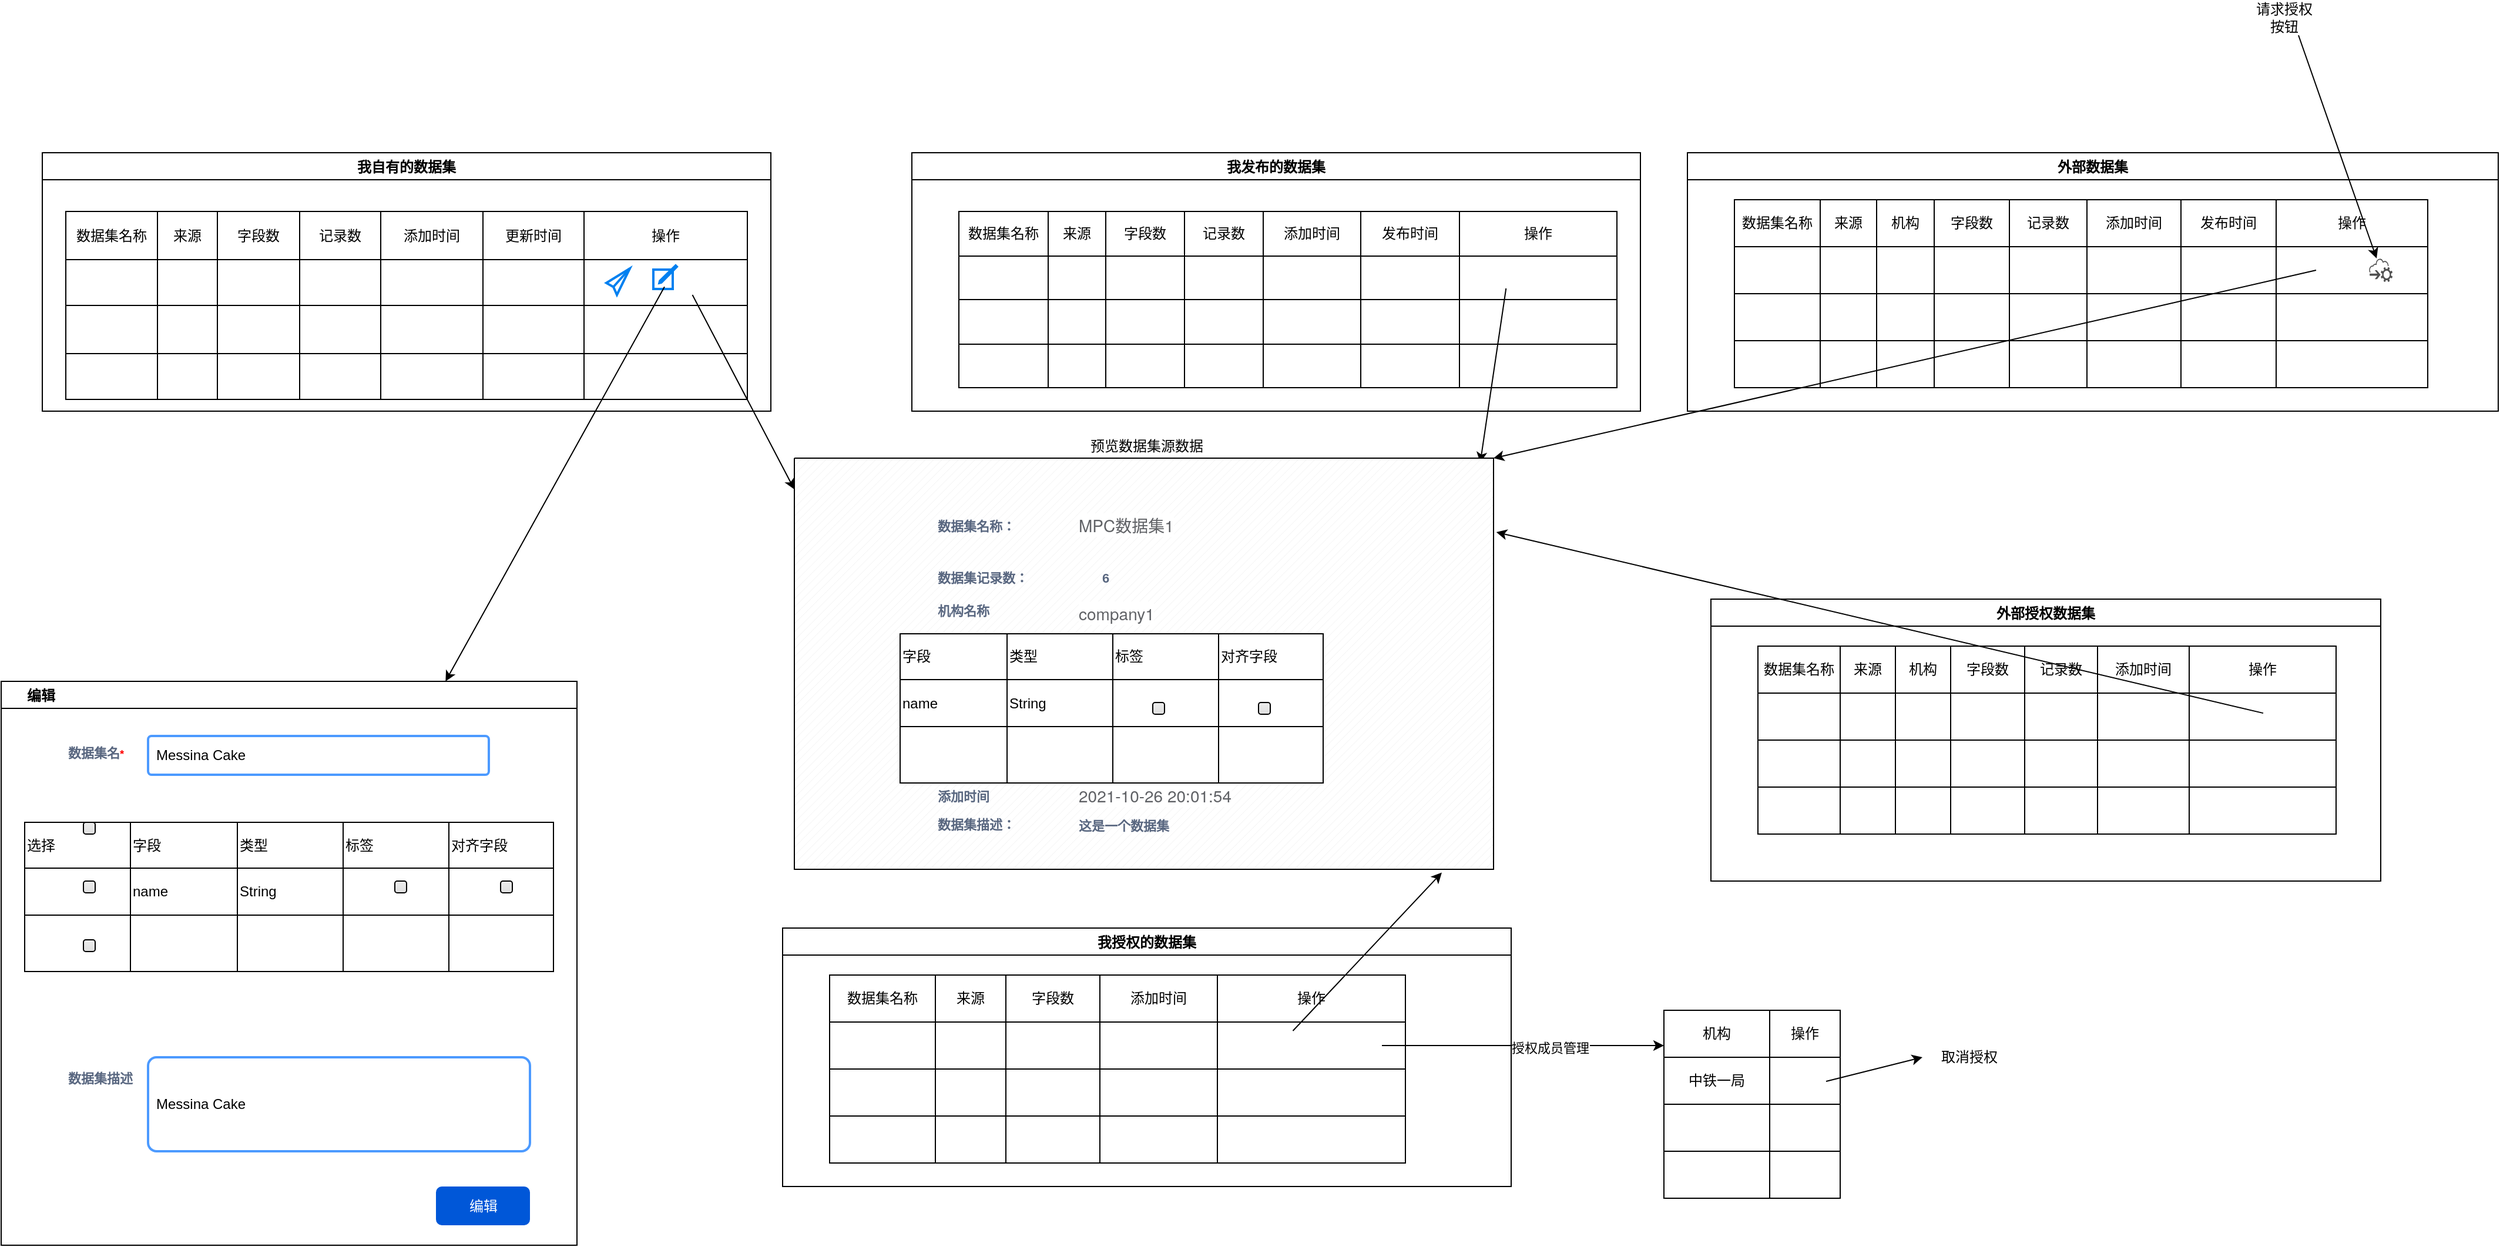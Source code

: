 <mxfile version="15.8.8" type="github">
  <diagram id="t9LJaJqKfmhj3-grPcPC" name="Page-1">
    <mxGraphModel dx="2076" dy="1094" grid="1" gridSize="10" guides="1" tooltips="1" connect="1" arrows="1" fold="1" page="1" pageScale="1" pageWidth="1169" pageHeight="827" math="0" shadow="0">
      <root>
        <mxCell id="0" />
        <mxCell id="1" parent="0" />
        <mxCell id="xT87BySyacO7lMhprBNK-142" value="我自有的数据集" style="swimlane;" parent="1" vertex="1">
          <mxGeometry x="130" y="130" width="620" height="220" as="geometry">
            <mxRectangle x="130" y="130" width="90" height="23" as="alternateBounds" />
          </mxGeometry>
        </mxCell>
        <mxCell id="xT87BySyacO7lMhprBNK-79" value="" style="shape=table;html=1;whiteSpace=wrap;startSize=0;container=1;collapsible=0;childLayout=tableLayout;" parent="xT87BySyacO7lMhprBNK-142" vertex="1">
          <mxGeometry x="20" y="50" width="580" height="160" as="geometry" />
        </mxCell>
        <mxCell id="xT87BySyacO7lMhprBNK-80" value="" style="shape=partialRectangle;html=1;whiteSpace=wrap;collapsible=0;dropTarget=0;pointerEvents=0;fillColor=none;top=0;left=0;bottom=0;right=0;points=[[0,0.5],[1,0.5]];portConstraint=eastwest;" parent="xT87BySyacO7lMhprBNK-79" vertex="1">
          <mxGeometry width="580" height="41" as="geometry" />
        </mxCell>
        <mxCell id="xT87BySyacO7lMhprBNK-81" value="数据集名称" style="shape=partialRectangle;html=1;whiteSpace=wrap;connectable=0;fillColor=none;top=0;left=0;bottom=0;right=0;overflow=hidden;pointerEvents=1;" parent="xT87BySyacO7lMhprBNK-80" vertex="1">
          <mxGeometry width="78" height="41" as="geometry">
            <mxRectangle width="78" height="41" as="alternateBounds" />
          </mxGeometry>
        </mxCell>
        <mxCell id="xT87BySyacO7lMhprBNK-82" value="来源" style="shape=partialRectangle;html=1;whiteSpace=wrap;connectable=0;fillColor=none;top=0;left=0;bottom=0;right=0;overflow=hidden;pointerEvents=1;" parent="xT87BySyacO7lMhprBNK-80" vertex="1">
          <mxGeometry x="78" width="51" height="41" as="geometry">
            <mxRectangle width="51" height="41" as="alternateBounds" />
          </mxGeometry>
        </mxCell>
        <mxCell id="xT87BySyacO7lMhprBNK-92" value="字段数" style="shape=partialRectangle;html=1;whiteSpace=wrap;connectable=0;fillColor=none;top=0;left=0;bottom=0;right=0;overflow=hidden;pointerEvents=1;" parent="xT87BySyacO7lMhprBNK-80" vertex="1">
          <mxGeometry x="129" width="70" height="41" as="geometry">
            <mxRectangle width="70" height="41" as="alternateBounds" />
          </mxGeometry>
        </mxCell>
        <mxCell id="ftI3mFsdVqSObfLV-4mY-1" value="记录数" style="shape=partialRectangle;html=1;whiteSpace=wrap;connectable=0;fillColor=none;top=0;left=0;bottom=0;right=0;overflow=hidden;pointerEvents=1;" vertex="1" parent="xT87BySyacO7lMhprBNK-80">
          <mxGeometry x="199" width="69" height="41" as="geometry">
            <mxRectangle width="69" height="41" as="alternateBounds" />
          </mxGeometry>
        </mxCell>
        <mxCell id="xT87BySyacO7lMhprBNK-95" value="添加时间" style="shape=partialRectangle;html=1;whiteSpace=wrap;connectable=0;fillColor=none;top=0;left=0;bottom=0;right=0;overflow=hidden;pointerEvents=1;" parent="xT87BySyacO7lMhprBNK-80" vertex="1">
          <mxGeometry x="268" width="87" height="41" as="geometry">
            <mxRectangle width="87" height="41" as="alternateBounds" />
          </mxGeometry>
        </mxCell>
        <mxCell id="ftI3mFsdVqSObfLV-4mY-25" value="更新时间" style="shape=partialRectangle;html=1;whiteSpace=wrap;connectable=0;fillColor=none;top=0;left=0;bottom=0;right=0;overflow=hidden;pointerEvents=1;" vertex="1" parent="xT87BySyacO7lMhprBNK-80">
          <mxGeometry x="355" width="86" height="41" as="geometry">
            <mxRectangle width="86" height="41" as="alternateBounds" />
          </mxGeometry>
        </mxCell>
        <mxCell id="xT87BySyacO7lMhprBNK-98" value="操作" style="shape=partialRectangle;html=1;whiteSpace=wrap;connectable=0;fillColor=none;top=0;left=0;bottom=0;right=0;overflow=hidden;pointerEvents=1;" parent="xT87BySyacO7lMhprBNK-80" vertex="1">
          <mxGeometry x="441" width="139" height="41" as="geometry">
            <mxRectangle width="139" height="41" as="alternateBounds" />
          </mxGeometry>
        </mxCell>
        <mxCell id="xT87BySyacO7lMhprBNK-143" value="" style="shape=partialRectangle;html=1;whiteSpace=wrap;collapsible=0;dropTarget=0;pointerEvents=0;fillColor=none;top=0;left=0;bottom=0;right=0;points=[[0,0.5],[1,0.5]];portConstraint=eastwest;" parent="xT87BySyacO7lMhprBNK-79" vertex="1">
          <mxGeometry y="41" width="580" height="39" as="geometry" />
        </mxCell>
        <mxCell id="xT87BySyacO7lMhprBNK-144" value="" style="shape=partialRectangle;html=1;whiteSpace=wrap;connectable=0;fillColor=none;top=0;left=0;bottom=0;right=0;overflow=hidden;pointerEvents=1;" parent="xT87BySyacO7lMhprBNK-143" vertex="1">
          <mxGeometry width="78" height="39" as="geometry">
            <mxRectangle width="78" height="39" as="alternateBounds" />
          </mxGeometry>
        </mxCell>
        <mxCell id="xT87BySyacO7lMhprBNK-145" value="" style="shape=partialRectangle;html=1;whiteSpace=wrap;connectable=0;fillColor=none;top=0;left=0;bottom=0;right=0;overflow=hidden;pointerEvents=1;" parent="xT87BySyacO7lMhprBNK-143" vertex="1">
          <mxGeometry x="78" width="51" height="39" as="geometry">
            <mxRectangle width="51" height="39" as="alternateBounds" />
          </mxGeometry>
        </mxCell>
        <mxCell id="xT87BySyacO7lMhprBNK-147" style="shape=partialRectangle;html=1;whiteSpace=wrap;connectable=0;fillColor=none;top=0;left=0;bottom=0;right=0;overflow=hidden;pointerEvents=1;" parent="xT87BySyacO7lMhprBNK-143" vertex="1">
          <mxGeometry x="129" width="70" height="39" as="geometry">
            <mxRectangle width="70" height="39" as="alternateBounds" />
          </mxGeometry>
        </mxCell>
        <mxCell id="ftI3mFsdVqSObfLV-4mY-2" style="shape=partialRectangle;html=1;whiteSpace=wrap;connectable=0;fillColor=none;top=0;left=0;bottom=0;right=0;overflow=hidden;pointerEvents=1;" vertex="1" parent="xT87BySyacO7lMhprBNK-143">
          <mxGeometry x="199" width="69" height="39" as="geometry">
            <mxRectangle width="69" height="39" as="alternateBounds" />
          </mxGeometry>
        </mxCell>
        <mxCell id="xT87BySyacO7lMhprBNK-148" style="shape=partialRectangle;html=1;whiteSpace=wrap;connectable=0;fillColor=none;top=0;left=0;bottom=0;right=0;overflow=hidden;pointerEvents=1;" parent="xT87BySyacO7lMhprBNK-143" vertex="1">
          <mxGeometry x="268" width="87" height="39" as="geometry">
            <mxRectangle width="87" height="39" as="alternateBounds" />
          </mxGeometry>
        </mxCell>
        <mxCell id="ftI3mFsdVqSObfLV-4mY-26" style="shape=partialRectangle;html=1;whiteSpace=wrap;connectable=0;fillColor=none;top=0;left=0;bottom=0;right=0;overflow=hidden;pointerEvents=1;" vertex="1" parent="xT87BySyacO7lMhprBNK-143">
          <mxGeometry x="355" width="86" height="39" as="geometry">
            <mxRectangle width="86" height="39" as="alternateBounds" />
          </mxGeometry>
        </mxCell>
        <mxCell id="xT87BySyacO7lMhprBNK-149" style="shape=partialRectangle;html=1;whiteSpace=wrap;connectable=0;fillColor=none;top=0;left=0;bottom=0;right=0;overflow=hidden;pointerEvents=1;" parent="xT87BySyacO7lMhprBNK-143" vertex="1">
          <mxGeometry x="441" width="139" height="39" as="geometry">
            <mxRectangle width="139" height="39" as="alternateBounds" />
          </mxGeometry>
        </mxCell>
        <mxCell id="xT87BySyacO7lMhprBNK-88" value="" style="shape=partialRectangle;html=1;whiteSpace=wrap;collapsible=0;dropTarget=0;pointerEvents=0;fillColor=none;top=0;left=0;bottom=0;right=0;points=[[0,0.5],[1,0.5]];portConstraint=eastwest;" parent="xT87BySyacO7lMhprBNK-79" vertex="1">
          <mxGeometry y="80" width="580" height="41" as="geometry" />
        </mxCell>
        <mxCell id="xT87BySyacO7lMhprBNK-89" value="" style="shape=partialRectangle;html=1;whiteSpace=wrap;connectable=0;fillColor=none;top=0;left=0;bottom=0;right=0;overflow=hidden;pointerEvents=1;" parent="xT87BySyacO7lMhprBNK-88" vertex="1">
          <mxGeometry width="78" height="41" as="geometry">
            <mxRectangle width="78" height="41" as="alternateBounds" />
          </mxGeometry>
        </mxCell>
        <mxCell id="xT87BySyacO7lMhprBNK-90" value="" style="shape=partialRectangle;html=1;whiteSpace=wrap;connectable=0;fillColor=none;top=0;left=0;bottom=0;right=0;overflow=hidden;pointerEvents=1;" parent="xT87BySyacO7lMhprBNK-88" vertex="1">
          <mxGeometry x="78" width="51" height="41" as="geometry">
            <mxRectangle width="51" height="41" as="alternateBounds" />
          </mxGeometry>
        </mxCell>
        <mxCell id="xT87BySyacO7lMhprBNK-94" style="shape=partialRectangle;html=1;whiteSpace=wrap;connectable=0;fillColor=none;top=0;left=0;bottom=0;right=0;overflow=hidden;pointerEvents=1;" parent="xT87BySyacO7lMhprBNK-88" vertex="1">
          <mxGeometry x="129" width="70" height="41" as="geometry">
            <mxRectangle width="70" height="41" as="alternateBounds" />
          </mxGeometry>
        </mxCell>
        <mxCell id="ftI3mFsdVqSObfLV-4mY-3" style="shape=partialRectangle;html=1;whiteSpace=wrap;connectable=0;fillColor=none;top=0;left=0;bottom=0;right=0;overflow=hidden;pointerEvents=1;" vertex="1" parent="xT87BySyacO7lMhprBNK-88">
          <mxGeometry x="199" width="69" height="41" as="geometry">
            <mxRectangle width="69" height="41" as="alternateBounds" />
          </mxGeometry>
        </mxCell>
        <mxCell id="xT87BySyacO7lMhprBNK-97" style="shape=partialRectangle;html=1;whiteSpace=wrap;connectable=0;fillColor=none;top=0;left=0;bottom=0;right=0;overflow=hidden;pointerEvents=1;" parent="xT87BySyacO7lMhprBNK-88" vertex="1">
          <mxGeometry x="268" width="87" height="41" as="geometry">
            <mxRectangle width="87" height="41" as="alternateBounds" />
          </mxGeometry>
        </mxCell>
        <mxCell id="ftI3mFsdVqSObfLV-4mY-27" style="shape=partialRectangle;html=1;whiteSpace=wrap;connectable=0;fillColor=none;top=0;left=0;bottom=0;right=0;overflow=hidden;pointerEvents=1;" vertex="1" parent="xT87BySyacO7lMhprBNK-88">
          <mxGeometry x="355" width="86" height="41" as="geometry">
            <mxRectangle width="86" height="41" as="alternateBounds" />
          </mxGeometry>
        </mxCell>
        <mxCell id="xT87BySyacO7lMhprBNK-100" style="shape=partialRectangle;html=1;whiteSpace=wrap;connectable=0;fillColor=none;top=0;left=0;bottom=0;right=0;overflow=hidden;pointerEvents=1;" parent="xT87BySyacO7lMhprBNK-88" vertex="1">
          <mxGeometry x="441" width="139" height="41" as="geometry">
            <mxRectangle width="139" height="41" as="alternateBounds" />
          </mxGeometry>
        </mxCell>
        <mxCell id="xT87BySyacO7lMhprBNK-84" value="" style="shape=partialRectangle;html=1;whiteSpace=wrap;collapsible=0;dropTarget=0;pointerEvents=0;fillColor=none;top=0;left=0;bottom=0;right=0;points=[[0,0.5],[1,0.5]];portConstraint=eastwest;" parent="xT87BySyacO7lMhprBNK-79" vertex="1">
          <mxGeometry y="121" width="580" height="39" as="geometry" />
        </mxCell>
        <mxCell id="xT87BySyacO7lMhprBNK-85" value="" style="shape=partialRectangle;html=1;whiteSpace=wrap;connectable=0;fillColor=none;top=0;left=0;bottom=0;right=0;overflow=hidden;pointerEvents=1;" parent="xT87BySyacO7lMhprBNK-84" vertex="1">
          <mxGeometry width="78" height="39" as="geometry">
            <mxRectangle width="78" height="39" as="alternateBounds" />
          </mxGeometry>
        </mxCell>
        <mxCell id="xT87BySyacO7lMhprBNK-86" value="" style="shape=partialRectangle;html=1;whiteSpace=wrap;connectable=0;fillColor=none;top=0;left=0;bottom=0;right=0;overflow=hidden;pointerEvents=1;" parent="xT87BySyacO7lMhprBNK-84" vertex="1">
          <mxGeometry x="78" width="51" height="39" as="geometry">
            <mxRectangle width="51" height="39" as="alternateBounds" />
          </mxGeometry>
        </mxCell>
        <mxCell id="xT87BySyacO7lMhprBNK-93" style="shape=partialRectangle;html=1;whiteSpace=wrap;connectable=0;fillColor=none;top=0;left=0;bottom=0;right=0;overflow=hidden;pointerEvents=1;" parent="xT87BySyacO7lMhprBNK-84" vertex="1">
          <mxGeometry x="129" width="70" height="39" as="geometry">
            <mxRectangle width="70" height="39" as="alternateBounds" />
          </mxGeometry>
        </mxCell>
        <mxCell id="ftI3mFsdVqSObfLV-4mY-4" style="shape=partialRectangle;html=1;whiteSpace=wrap;connectable=0;fillColor=none;top=0;left=0;bottom=0;right=0;overflow=hidden;pointerEvents=1;" vertex="1" parent="xT87BySyacO7lMhprBNK-84">
          <mxGeometry x="199" width="69" height="39" as="geometry">
            <mxRectangle width="69" height="39" as="alternateBounds" />
          </mxGeometry>
        </mxCell>
        <mxCell id="xT87BySyacO7lMhprBNK-96" style="shape=partialRectangle;html=1;whiteSpace=wrap;connectable=0;fillColor=none;top=0;left=0;bottom=0;right=0;overflow=hidden;pointerEvents=1;" parent="xT87BySyacO7lMhprBNK-84" vertex="1">
          <mxGeometry x="268" width="87" height="39" as="geometry">
            <mxRectangle width="87" height="39" as="alternateBounds" />
          </mxGeometry>
        </mxCell>
        <mxCell id="ftI3mFsdVqSObfLV-4mY-28" style="shape=partialRectangle;html=1;whiteSpace=wrap;connectable=0;fillColor=none;top=0;left=0;bottom=0;right=0;overflow=hidden;pointerEvents=1;" vertex="1" parent="xT87BySyacO7lMhprBNK-84">
          <mxGeometry x="355" width="86" height="39" as="geometry">
            <mxRectangle width="86" height="39" as="alternateBounds" />
          </mxGeometry>
        </mxCell>
        <mxCell id="xT87BySyacO7lMhprBNK-99" style="shape=partialRectangle;html=1;whiteSpace=wrap;connectable=0;fillColor=none;top=0;left=0;bottom=0;right=0;overflow=hidden;pointerEvents=1;" parent="xT87BySyacO7lMhprBNK-84" vertex="1">
          <mxGeometry x="441" width="139" height="39" as="geometry">
            <mxRectangle width="139" height="39" as="alternateBounds" />
          </mxGeometry>
        </mxCell>
        <mxCell id="xT87BySyacO7lMhprBNK-101" value="" style="html=1;verticalLabelPosition=bottom;align=center;labelBackgroundColor=#ffffff;verticalAlign=top;strokeWidth=2;strokeColor=#0080F0;shadow=0;dashed=0;shape=mxgraph.ios7.icons.pointer;" parent="xT87BySyacO7lMhprBNK-142" vertex="1">
          <mxGeometry x="480" y="98.5" width="20" height="22.5" as="geometry" />
        </mxCell>
        <mxCell id="xT87BySyacO7lMhprBNK-102" value="" style="html=1;verticalLabelPosition=bottom;align=center;labelBackgroundColor=#ffffff;verticalAlign=top;strokeWidth=2;strokeColor=#0080F0;shadow=0;dashed=0;shape=mxgraph.ios7.icons.compose;" parent="xT87BySyacO7lMhprBNK-142" vertex="1">
          <mxGeometry x="520" y="96" width="20" height="20" as="geometry" />
        </mxCell>
        <mxCell id="xT87BySyacO7lMhprBNK-315" value="" style="shape=image;html=1;verticalAlign=top;verticalLabelPosition=bottom;labelBackgroundColor=#ffffff;imageAspect=0;aspect=fixed;image=https://cdn4.iconfinder.com/data/icons/ionicons/512/icon-eye-128.png" parent="xT87BySyacO7lMhprBNK-142" vertex="1">
          <mxGeometry x="547" y="96" width="25" height="25" as="geometry" />
        </mxCell>
        <mxCell id="xT87BySyacO7lMhprBNK-103" value="" style="shape=image;html=1;verticalAlign=top;verticalLabelPosition=bottom;labelBackgroundColor=#ffffff;imageAspect=0;aspect=fixed;image=https://cdn4.iconfinder.com/data/icons/ionicons/512/icon-ios7-trash-outline-128.png" parent="xT87BySyacO7lMhprBNK-142" vertex="1">
          <mxGeometry x="572" y="96" width="28" height="28" as="geometry" />
        </mxCell>
        <mxCell id="xT87BySyacO7lMhprBNK-320" value="我发布的数据集" style="swimlane;" parent="1" vertex="1">
          <mxGeometry x="870" y="130" width="620" height="220" as="geometry">
            <mxRectangle x="130" y="130" width="90" height="23" as="alternateBounds" />
          </mxGeometry>
        </mxCell>
        <mxCell id="xT87BySyacO7lMhprBNK-321" value="" style="shape=table;html=1;whiteSpace=wrap;startSize=0;container=1;collapsible=0;childLayout=tableLayout;" parent="xT87BySyacO7lMhprBNK-320" vertex="1">
          <mxGeometry x="40" y="50" width="560" height="150" as="geometry" />
        </mxCell>
        <mxCell id="xT87BySyacO7lMhprBNK-322" value="" style="shape=partialRectangle;html=1;whiteSpace=wrap;collapsible=0;dropTarget=0;pointerEvents=0;fillColor=none;top=0;left=0;bottom=0;right=0;points=[[0,0.5],[1,0.5]];portConstraint=eastwest;" parent="xT87BySyacO7lMhprBNK-321" vertex="1">
          <mxGeometry width="560" height="38" as="geometry" />
        </mxCell>
        <mxCell id="xT87BySyacO7lMhprBNK-323" value="数据集名称" style="shape=partialRectangle;html=1;whiteSpace=wrap;connectable=0;fillColor=none;top=0;left=0;bottom=0;right=0;overflow=hidden;pointerEvents=1;" parent="xT87BySyacO7lMhprBNK-322" vertex="1">
          <mxGeometry width="76" height="38" as="geometry">
            <mxRectangle width="76" height="38" as="alternateBounds" />
          </mxGeometry>
        </mxCell>
        <mxCell id="xT87BySyacO7lMhprBNK-324" value="来源" style="shape=partialRectangle;html=1;whiteSpace=wrap;connectable=0;fillColor=none;top=0;left=0;bottom=0;right=0;overflow=hidden;pointerEvents=1;" parent="xT87BySyacO7lMhprBNK-322" vertex="1">
          <mxGeometry x="76" width="49" height="38" as="geometry">
            <mxRectangle width="49" height="38" as="alternateBounds" />
          </mxGeometry>
        </mxCell>
        <mxCell id="xT87BySyacO7lMhprBNK-326" value="字段数" style="shape=partialRectangle;html=1;whiteSpace=wrap;connectable=0;fillColor=none;top=0;left=0;bottom=0;right=0;overflow=hidden;pointerEvents=1;" parent="xT87BySyacO7lMhprBNK-322" vertex="1">
          <mxGeometry x="125" width="67" height="38" as="geometry">
            <mxRectangle width="67" height="38" as="alternateBounds" />
          </mxGeometry>
        </mxCell>
        <mxCell id="ftI3mFsdVqSObfLV-4mY-5" value="记录数" style="shape=partialRectangle;html=1;whiteSpace=wrap;connectable=0;fillColor=none;top=0;left=0;bottom=0;right=0;overflow=hidden;pointerEvents=1;" vertex="1" parent="xT87BySyacO7lMhprBNK-322">
          <mxGeometry x="192" width="67" height="38" as="geometry">
            <mxRectangle width="67" height="38" as="alternateBounds" />
          </mxGeometry>
        </mxCell>
        <mxCell id="xT87BySyacO7lMhprBNK-327" value="添加时间" style="shape=partialRectangle;html=1;whiteSpace=wrap;connectable=0;fillColor=none;top=0;left=0;bottom=0;right=0;overflow=hidden;pointerEvents=1;" parent="xT87BySyacO7lMhprBNK-322" vertex="1">
          <mxGeometry x="259" width="83" height="38" as="geometry">
            <mxRectangle width="83" height="38" as="alternateBounds" />
          </mxGeometry>
        </mxCell>
        <mxCell id="ftI3mFsdVqSObfLV-4mY-17" value="发布时间" style="shape=partialRectangle;html=1;whiteSpace=wrap;connectable=0;fillColor=none;top=0;left=0;bottom=0;right=0;overflow=hidden;pointerEvents=1;" vertex="1" parent="xT87BySyacO7lMhprBNK-322">
          <mxGeometry x="342" width="84" height="38" as="geometry">
            <mxRectangle width="84" height="38" as="alternateBounds" />
          </mxGeometry>
        </mxCell>
        <mxCell id="xT87BySyacO7lMhprBNK-328" value="操作" style="shape=partialRectangle;html=1;whiteSpace=wrap;connectable=0;fillColor=none;top=0;left=0;bottom=0;right=0;overflow=hidden;pointerEvents=1;" parent="xT87BySyacO7lMhprBNK-322" vertex="1">
          <mxGeometry x="426" width="134" height="38" as="geometry">
            <mxRectangle width="134" height="38" as="alternateBounds" />
          </mxGeometry>
        </mxCell>
        <mxCell id="xT87BySyacO7lMhprBNK-329" value="" style="shape=partialRectangle;html=1;whiteSpace=wrap;collapsible=0;dropTarget=0;pointerEvents=0;fillColor=none;top=0;left=0;bottom=0;right=0;points=[[0,0.5],[1,0.5]];portConstraint=eastwest;" parent="xT87BySyacO7lMhprBNK-321" vertex="1">
          <mxGeometry y="38" width="560" height="37" as="geometry" />
        </mxCell>
        <mxCell id="xT87BySyacO7lMhprBNK-330" value="" style="shape=partialRectangle;html=1;whiteSpace=wrap;connectable=0;fillColor=none;top=0;left=0;bottom=0;right=0;overflow=hidden;pointerEvents=1;" parent="xT87BySyacO7lMhprBNK-329" vertex="1">
          <mxGeometry width="76" height="37" as="geometry">
            <mxRectangle width="76" height="37" as="alternateBounds" />
          </mxGeometry>
        </mxCell>
        <mxCell id="xT87BySyacO7lMhprBNK-331" value="" style="shape=partialRectangle;html=1;whiteSpace=wrap;connectable=0;fillColor=none;top=0;left=0;bottom=0;right=0;overflow=hidden;pointerEvents=1;" parent="xT87BySyacO7lMhprBNK-329" vertex="1">
          <mxGeometry x="76" width="49" height="37" as="geometry">
            <mxRectangle width="49" height="37" as="alternateBounds" />
          </mxGeometry>
        </mxCell>
        <mxCell id="xT87BySyacO7lMhprBNK-333" style="shape=partialRectangle;html=1;whiteSpace=wrap;connectable=0;fillColor=none;top=0;left=0;bottom=0;right=0;overflow=hidden;pointerEvents=1;" parent="xT87BySyacO7lMhprBNK-329" vertex="1">
          <mxGeometry x="125" width="67" height="37" as="geometry">
            <mxRectangle width="67" height="37" as="alternateBounds" />
          </mxGeometry>
        </mxCell>
        <mxCell id="ftI3mFsdVqSObfLV-4mY-6" style="shape=partialRectangle;html=1;whiteSpace=wrap;connectable=0;fillColor=none;top=0;left=0;bottom=0;right=0;overflow=hidden;pointerEvents=1;" vertex="1" parent="xT87BySyacO7lMhprBNK-329">
          <mxGeometry x="192" width="67" height="37" as="geometry">
            <mxRectangle width="67" height="37" as="alternateBounds" />
          </mxGeometry>
        </mxCell>
        <mxCell id="xT87BySyacO7lMhprBNK-334" style="shape=partialRectangle;html=1;whiteSpace=wrap;connectable=0;fillColor=none;top=0;left=0;bottom=0;right=0;overflow=hidden;pointerEvents=1;" parent="xT87BySyacO7lMhprBNK-329" vertex="1">
          <mxGeometry x="259" width="83" height="37" as="geometry">
            <mxRectangle width="83" height="37" as="alternateBounds" />
          </mxGeometry>
        </mxCell>
        <mxCell id="ftI3mFsdVqSObfLV-4mY-18" style="shape=partialRectangle;html=1;whiteSpace=wrap;connectable=0;fillColor=none;top=0;left=0;bottom=0;right=0;overflow=hidden;pointerEvents=1;" vertex="1" parent="xT87BySyacO7lMhprBNK-329">
          <mxGeometry x="342" width="84" height="37" as="geometry">
            <mxRectangle width="84" height="37" as="alternateBounds" />
          </mxGeometry>
        </mxCell>
        <mxCell id="xT87BySyacO7lMhprBNK-335" style="shape=partialRectangle;html=1;whiteSpace=wrap;connectable=0;fillColor=none;top=0;left=0;bottom=0;right=0;overflow=hidden;pointerEvents=1;" parent="xT87BySyacO7lMhprBNK-329" vertex="1">
          <mxGeometry x="426" width="134" height="37" as="geometry">
            <mxRectangle width="134" height="37" as="alternateBounds" />
          </mxGeometry>
        </mxCell>
        <mxCell id="xT87BySyacO7lMhprBNK-336" value="" style="shape=partialRectangle;html=1;whiteSpace=wrap;collapsible=0;dropTarget=0;pointerEvents=0;fillColor=none;top=0;left=0;bottom=0;right=0;points=[[0,0.5],[1,0.5]];portConstraint=eastwest;" parent="xT87BySyacO7lMhprBNK-321" vertex="1">
          <mxGeometry y="75" width="560" height="38" as="geometry" />
        </mxCell>
        <mxCell id="xT87BySyacO7lMhprBNK-337" value="" style="shape=partialRectangle;html=1;whiteSpace=wrap;connectable=0;fillColor=none;top=0;left=0;bottom=0;right=0;overflow=hidden;pointerEvents=1;" parent="xT87BySyacO7lMhprBNK-336" vertex="1">
          <mxGeometry width="76" height="38" as="geometry">
            <mxRectangle width="76" height="38" as="alternateBounds" />
          </mxGeometry>
        </mxCell>
        <mxCell id="xT87BySyacO7lMhprBNK-338" value="" style="shape=partialRectangle;html=1;whiteSpace=wrap;connectable=0;fillColor=none;top=0;left=0;bottom=0;right=0;overflow=hidden;pointerEvents=1;" parent="xT87BySyacO7lMhprBNK-336" vertex="1">
          <mxGeometry x="76" width="49" height="38" as="geometry">
            <mxRectangle width="49" height="38" as="alternateBounds" />
          </mxGeometry>
        </mxCell>
        <mxCell id="xT87BySyacO7lMhprBNK-340" style="shape=partialRectangle;html=1;whiteSpace=wrap;connectable=0;fillColor=none;top=0;left=0;bottom=0;right=0;overflow=hidden;pointerEvents=1;" parent="xT87BySyacO7lMhprBNK-336" vertex="1">
          <mxGeometry x="125" width="67" height="38" as="geometry">
            <mxRectangle width="67" height="38" as="alternateBounds" />
          </mxGeometry>
        </mxCell>
        <mxCell id="ftI3mFsdVqSObfLV-4mY-7" style="shape=partialRectangle;html=1;whiteSpace=wrap;connectable=0;fillColor=none;top=0;left=0;bottom=0;right=0;overflow=hidden;pointerEvents=1;" vertex="1" parent="xT87BySyacO7lMhprBNK-336">
          <mxGeometry x="192" width="67" height="38" as="geometry">
            <mxRectangle width="67" height="38" as="alternateBounds" />
          </mxGeometry>
        </mxCell>
        <mxCell id="xT87BySyacO7lMhprBNK-341" style="shape=partialRectangle;html=1;whiteSpace=wrap;connectable=0;fillColor=none;top=0;left=0;bottom=0;right=0;overflow=hidden;pointerEvents=1;" parent="xT87BySyacO7lMhprBNK-336" vertex="1">
          <mxGeometry x="259" width="83" height="38" as="geometry">
            <mxRectangle width="83" height="38" as="alternateBounds" />
          </mxGeometry>
        </mxCell>
        <mxCell id="ftI3mFsdVqSObfLV-4mY-19" style="shape=partialRectangle;html=1;whiteSpace=wrap;connectable=0;fillColor=none;top=0;left=0;bottom=0;right=0;overflow=hidden;pointerEvents=1;" vertex="1" parent="xT87BySyacO7lMhprBNK-336">
          <mxGeometry x="342" width="84" height="38" as="geometry">
            <mxRectangle width="84" height="38" as="alternateBounds" />
          </mxGeometry>
        </mxCell>
        <mxCell id="xT87BySyacO7lMhprBNK-342" style="shape=partialRectangle;html=1;whiteSpace=wrap;connectable=0;fillColor=none;top=0;left=0;bottom=0;right=0;overflow=hidden;pointerEvents=1;" parent="xT87BySyacO7lMhprBNK-336" vertex="1">
          <mxGeometry x="426" width="134" height="38" as="geometry">
            <mxRectangle width="134" height="38" as="alternateBounds" />
          </mxGeometry>
        </mxCell>
        <mxCell id="xT87BySyacO7lMhprBNK-343" value="" style="shape=partialRectangle;html=1;whiteSpace=wrap;collapsible=0;dropTarget=0;pointerEvents=0;fillColor=none;top=0;left=0;bottom=0;right=0;points=[[0,0.5],[1,0.5]];portConstraint=eastwest;" parent="xT87BySyacO7lMhprBNK-321" vertex="1">
          <mxGeometry y="113" width="560" height="37" as="geometry" />
        </mxCell>
        <mxCell id="xT87BySyacO7lMhprBNK-344" value="" style="shape=partialRectangle;html=1;whiteSpace=wrap;connectable=0;fillColor=none;top=0;left=0;bottom=0;right=0;overflow=hidden;pointerEvents=1;" parent="xT87BySyacO7lMhprBNK-343" vertex="1">
          <mxGeometry width="76" height="37" as="geometry">
            <mxRectangle width="76" height="37" as="alternateBounds" />
          </mxGeometry>
        </mxCell>
        <mxCell id="xT87BySyacO7lMhprBNK-345" value="" style="shape=partialRectangle;html=1;whiteSpace=wrap;connectable=0;fillColor=none;top=0;left=0;bottom=0;right=0;overflow=hidden;pointerEvents=1;" parent="xT87BySyacO7lMhprBNK-343" vertex="1">
          <mxGeometry x="76" width="49" height="37" as="geometry">
            <mxRectangle width="49" height="37" as="alternateBounds" />
          </mxGeometry>
        </mxCell>
        <mxCell id="xT87BySyacO7lMhprBNK-347" style="shape=partialRectangle;html=1;whiteSpace=wrap;connectable=0;fillColor=none;top=0;left=0;bottom=0;right=0;overflow=hidden;pointerEvents=1;" parent="xT87BySyacO7lMhprBNK-343" vertex="1">
          <mxGeometry x="125" width="67" height="37" as="geometry">
            <mxRectangle width="67" height="37" as="alternateBounds" />
          </mxGeometry>
        </mxCell>
        <mxCell id="ftI3mFsdVqSObfLV-4mY-8" style="shape=partialRectangle;html=1;whiteSpace=wrap;connectable=0;fillColor=none;top=0;left=0;bottom=0;right=0;overflow=hidden;pointerEvents=1;" vertex="1" parent="xT87BySyacO7lMhprBNK-343">
          <mxGeometry x="192" width="67" height="37" as="geometry">
            <mxRectangle width="67" height="37" as="alternateBounds" />
          </mxGeometry>
        </mxCell>
        <mxCell id="xT87BySyacO7lMhprBNK-348" style="shape=partialRectangle;html=1;whiteSpace=wrap;connectable=0;fillColor=none;top=0;left=0;bottom=0;right=0;overflow=hidden;pointerEvents=1;" parent="xT87BySyacO7lMhprBNK-343" vertex="1">
          <mxGeometry x="259" width="83" height="37" as="geometry">
            <mxRectangle width="83" height="37" as="alternateBounds" />
          </mxGeometry>
        </mxCell>
        <mxCell id="ftI3mFsdVqSObfLV-4mY-20" style="shape=partialRectangle;html=1;whiteSpace=wrap;connectable=0;fillColor=none;top=0;left=0;bottom=0;right=0;overflow=hidden;pointerEvents=1;" vertex="1" parent="xT87BySyacO7lMhprBNK-343">
          <mxGeometry x="342" width="84" height="37" as="geometry">
            <mxRectangle width="84" height="37" as="alternateBounds" />
          </mxGeometry>
        </mxCell>
        <mxCell id="xT87BySyacO7lMhprBNK-349" style="shape=partialRectangle;html=1;whiteSpace=wrap;connectable=0;fillColor=none;top=0;left=0;bottom=0;right=0;overflow=hidden;pointerEvents=1;" parent="xT87BySyacO7lMhprBNK-343" vertex="1">
          <mxGeometry x="426" width="134" height="37" as="geometry">
            <mxRectangle width="134" height="37" as="alternateBounds" />
          </mxGeometry>
        </mxCell>
        <mxCell id="xT87BySyacO7lMhprBNK-386" value="" style="shape=image;html=1;verticalAlign=top;verticalLabelPosition=bottom;labelBackgroundColor=#ffffff;imageAspect=0;aspect=fixed;image=https://cdn4.iconfinder.com/data/icons/ionicons/512/icon-eye-128.png" parent="xT87BySyacO7lMhprBNK-320" vertex="1">
          <mxGeometry x="495" y="90.5" width="25" height="25" as="geometry" />
        </mxCell>
        <mxCell id="xT87BySyacO7lMhprBNK-387" value="" style="shape=image;html=1;verticalAlign=top;verticalLabelPosition=bottom;labelBackgroundColor=#ffffff;imageAspect=0;aspect=fixed;image=https://cdn4.iconfinder.com/data/icons/ionicons/512/icon-ios7-trash-outline-128.png" parent="xT87BySyacO7lMhprBNK-320" vertex="1">
          <mxGeometry x="560" y="87.5" width="28" height="28" as="geometry" />
        </mxCell>
        <mxCell id="xT87BySyacO7lMhprBNK-388" value="外部数据集" style="swimlane;" parent="1" vertex="1">
          <mxGeometry x="1530" y="130" width="690" height="220" as="geometry">
            <mxRectangle x="130" y="130" width="90" height="23" as="alternateBounds" />
          </mxGeometry>
        </mxCell>
        <mxCell id="xT87BySyacO7lMhprBNK-389" value="" style="shape=table;html=1;whiteSpace=wrap;startSize=0;container=1;collapsible=0;childLayout=tableLayout;" parent="xT87BySyacO7lMhprBNK-388" vertex="1">
          <mxGeometry x="40" y="40" width="590" height="160" as="geometry" />
        </mxCell>
        <mxCell id="xT87BySyacO7lMhprBNK-390" value="" style="shape=partialRectangle;html=1;whiteSpace=wrap;collapsible=0;dropTarget=0;pointerEvents=0;fillColor=none;top=0;left=0;bottom=0;right=0;points=[[0,0.5],[1,0.5]];portConstraint=eastwest;" parent="xT87BySyacO7lMhprBNK-389" vertex="1">
          <mxGeometry width="590" height="40" as="geometry" />
        </mxCell>
        <mxCell id="xT87BySyacO7lMhprBNK-391" value="数据集名称" style="shape=partialRectangle;html=1;whiteSpace=wrap;connectable=0;fillColor=none;top=0;left=0;bottom=0;right=0;overflow=hidden;pointerEvents=1;" parent="xT87BySyacO7lMhprBNK-390" vertex="1">
          <mxGeometry width="73" height="40" as="geometry">
            <mxRectangle width="73" height="40" as="alternateBounds" />
          </mxGeometry>
        </mxCell>
        <mxCell id="xT87BySyacO7lMhprBNK-392" value="来源" style="shape=partialRectangle;html=1;whiteSpace=wrap;connectable=0;fillColor=none;top=0;left=0;bottom=0;right=0;overflow=hidden;pointerEvents=1;" parent="xT87BySyacO7lMhprBNK-390" vertex="1">
          <mxGeometry x="73" width="48" height="40" as="geometry">
            <mxRectangle width="48" height="40" as="alternateBounds" />
          </mxGeometry>
        </mxCell>
        <mxCell id="xT87BySyacO7lMhprBNK-393" value="机构" style="shape=partialRectangle;html=1;whiteSpace=wrap;connectable=0;fillColor=none;top=0;left=0;bottom=0;right=0;overflow=hidden;pointerEvents=1;" parent="xT87BySyacO7lMhprBNK-390" vertex="1">
          <mxGeometry x="121" width="49" height="40" as="geometry">
            <mxRectangle width="49" height="40" as="alternateBounds" />
          </mxGeometry>
        </mxCell>
        <mxCell id="xT87BySyacO7lMhprBNK-394" value="字段数" style="shape=partialRectangle;html=1;whiteSpace=wrap;connectable=0;fillColor=none;top=0;left=0;bottom=0;right=0;overflow=hidden;pointerEvents=1;" parent="xT87BySyacO7lMhprBNK-390" vertex="1">
          <mxGeometry x="170" width="64" height="40" as="geometry">
            <mxRectangle width="64" height="40" as="alternateBounds" />
          </mxGeometry>
        </mxCell>
        <mxCell id="ftI3mFsdVqSObfLV-4mY-9" value="记录数" style="shape=partialRectangle;html=1;whiteSpace=wrap;connectable=0;fillColor=none;top=0;left=0;bottom=0;right=0;overflow=hidden;pointerEvents=1;" vertex="1" parent="xT87BySyacO7lMhprBNK-390">
          <mxGeometry x="234" width="66" height="40" as="geometry">
            <mxRectangle width="66" height="40" as="alternateBounds" />
          </mxGeometry>
        </mxCell>
        <mxCell id="xT87BySyacO7lMhprBNK-395" value="添加时间" style="shape=partialRectangle;html=1;whiteSpace=wrap;connectable=0;fillColor=none;top=0;left=0;bottom=0;right=0;overflow=hidden;pointerEvents=1;" parent="xT87BySyacO7lMhprBNK-390" vertex="1">
          <mxGeometry x="300" width="80" height="40" as="geometry">
            <mxRectangle width="80" height="40" as="alternateBounds" />
          </mxGeometry>
        </mxCell>
        <mxCell id="ftI3mFsdVqSObfLV-4mY-34" value="发布时间" style="shape=partialRectangle;html=1;whiteSpace=wrap;connectable=0;fillColor=none;top=0;left=0;bottom=0;right=0;overflow=hidden;pointerEvents=1;" vertex="1" parent="xT87BySyacO7lMhprBNK-390">
          <mxGeometry x="380" width="81" height="40" as="geometry">
            <mxRectangle width="81" height="40" as="alternateBounds" />
          </mxGeometry>
        </mxCell>
        <mxCell id="xT87BySyacO7lMhprBNK-396" value="操作" style="shape=partialRectangle;html=1;whiteSpace=wrap;connectable=0;fillColor=none;top=0;left=0;bottom=0;right=0;overflow=hidden;pointerEvents=1;" parent="xT87BySyacO7lMhprBNK-390" vertex="1">
          <mxGeometry x="461" width="129" height="40" as="geometry">
            <mxRectangle width="129" height="40" as="alternateBounds" />
          </mxGeometry>
        </mxCell>
        <mxCell id="xT87BySyacO7lMhprBNK-397" value="" style="shape=partialRectangle;html=1;whiteSpace=wrap;collapsible=0;dropTarget=0;pointerEvents=0;fillColor=none;top=0;left=0;bottom=0;right=0;points=[[0,0.5],[1,0.5]];portConstraint=eastwest;" parent="xT87BySyacO7lMhprBNK-389" vertex="1">
          <mxGeometry y="40" width="590" height="40" as="geometry" />
        </mxCell>
        <mxCell id="xT87BySyacO7lMhprBNK-398" value="" style="shape=partialRectangle;html=1;whiteSpace=wrap;connectable=0;fillColor=none;top=0;left=0;bottom=0;right=0;overflow=hidden;pointerEvents=1;" parent="xT87BySyacO7lMhprBNK-397" vertex="1">
          <mxGeometry width="73" height="40" as="geometry">
            <mxRectangle width="73" height="40" as="alternateBounds" />
          </mxGeometry>
        </mxCell>
        <mxCell id="xT87BySyacO7lMhprBNK-399" value="" style="shape=partialRectangle;html=1;whiteSpace=wrap;connectable=0;fillColor=none;top=0;left=0;bottom=0;right=0;overflow=hidden;pointerEvents=1;" parent="xT87BySyacO7lMhprBNK-397" vertex="1">
          <mxGeometry x="73" width="48" height="40" as="geometry">
            <mxRectangle width="48" height="40" as="alternateBounds" />
          </mxGeometry>
        </mxCell>
        <mxCell id="xT87BySyacO7lMhprBNK-400" value="" style="shape=partialRectangle;html=1;whiteSpace=wrap;connectable=0;fillColor=none;top=0;left=0;bottom=0;right=0;overflow=hidden;pointerEvents=1;" parent="xT87BySyacO7lMhprBNK-397" vertex="1">
          <mxGeometry x="121" width="49" height="40" as="geometry">
            <mxRectangle width="49" height="40" as="alternateBounds" />
          </mxGeometry>
        </mxCell>
        <mxCell id="xT87BySyacO7lMhprBNK-401" style="shape=partialRectangle;html=1;whiteSpace=wrap;connectable=0;fillColor=none;top=0;left=0;bottom=0;right=0;overflow=hidden;pointerEvents=1;" parent="xT87BySyacO7lMhprBNK-397" vertex="1">
          <mxGeometry x="170" width="64" height="40" as="geometry">
            <mxRectangle width="64" height="40" as="alternateBounds" />
          </mxGeometry>
        </mxCell>
        <mxCell id="ftI3mFsdVqSObfLV-4mY-10" style="shape=partialRectangle;html=1;whiteSpace=wrap;connectable=0;fillColor=none;top=0;left=0;bottom=0;right=0;overflow=hidden;pointerEvents=1;" vertex="1" parent="xT87BySyacO7lMhprBNK-397">
          <mxGeometry x="234" width="66" height="40" as="geometry">
            <mxRectangle width="66" height="40" as="alternateBounds" />
          </mxGeometry>
        </mxCell>
        <mxCell id="xT87BySyacO7lMhprBNK-402" style="shape=partialRectangle;html=1;whiteSpace=wrap;connectable=0;fillColor=none;top=0;left=0;bottom=0;right=0;overflow=hidden;pointerEvents=1;" parent="xT87BySyacO7lMhprBNK-397" vertex="1">
          <mxGeometry x="300" width="80" height="40" as="geometry">
            <mxRectangle width="80" height="40" as="alternateBounds" />
          </mxGeometry>
        </mxCell>
        <mxCell id="ftI3mFsdVqSObfLV-4mY-35" style="shape=partialRectangle;html=1;whiteSpace=wrap;connectable=0;fillColor=none;top=0;left=0;bottom=0;right=0;overflow=hidden;pointerEvents=1;" vertex="1" parent="xT87BySyacO7lMhprBNK-397">
          <mxGeometry x="380" width="81" height="40" as="geometry">
            <mxRectangle width="81" height="40" as="alternateBounds" />
          </mxGeometry>
        </mxCell>
        <mxCell id="xT87BySyacO7lMhprBNK-403" style="shape=partialRectangle;html=1;whiteSpace=wrap;connectable=0;fillColor=none;top=0;left=0;bottom=0;right=0;overflow=hidden;pointerEvents=1;" parent="xT87BySyacO7lMhprBNK-397" vertex="1">
          <mxGeometry x="461" width="129" height="40" as="geometry">
            <mxRectangle width="129" height="40" as="alternateBounds" />
          </mxGeometry>
        </mxCell>
        <mxCell id="xT87BySyacO7lMhprBNK-404" value="" style="shape=partialRectangle;html=1;whiteSpace=wrap;collapsible=0;dropTarget=0;pointerEvents=0;fillColor=none;top=0;left=0;bottom=0;right=0;points=[[0,0.5],[1,0.5]];portConstraint=eastwest;" parent="xT87BySyacO7lMhprBNK-389" vertex="1">
          <mxGeometry y="80" width="590" height="40" as="geometry" />
        </mxCell>
        <mxCell id="xT87BySyacO7lMhprBNK-405" value="" style="shape=partialRectangle;html=1;whiteSpace=wrap;connectable=0;fillColor=none;top=0;left=0;bottom=0;right=0;overflow=hidden;pointerEvents=1;" parent="xT87BySyacO7lMhprBNK-404" vertex="1">
          <mxGeometry width="73" height="40" as="geometry">
            <mxRectangle width="73" height="40" as="alternateBounds" />
          </mxGeometry>
        </mxCell>
        <mxCell id="xT87BySyacO7lMhprBNK-406" value="" style="shape=partialRectangle;html=1;whiteSpace=wrap;connectable=0;fillColor=none;top=0;left=0;bottom=0;right=0;overflow=hidden;pointerEvents=1;" parent="xT87BySyacO7lMhprBNK-404" vertex="1">
          <mxGeometry x="73" width="48" height="40" as="geometry">
            <mxRectangle width="48" height="40" as="alternateBounds" />
          </mxGeometry>
        </mxCell>
        <mxCell id="xT87BySyacO7lMhprBNK-407" value="" style="shape=partialRectangle;html=1;whiteSpace=wrap;connectable=0;fillColor=none;top=0;left=0;bottom=0;right=0;overflow=hidden;pointerEvents=1;" parent="xT87BySyacO7lMhprBNK-404" vertex="1">
          <mxGeometry x="121" width="49" height="40" as="geometry">
            <mxRectangle width="49" height="40" as="alternateBounds" />
          </mxGeometry>
        </mxCell>
        <mxCell id="xT87BySyacO7lMhprBNK-408" style="shape=partialRectangle;html=1;whiteSpace=wrap;connectable=0;fillColor=none;top=0;left=0;bottom=0;right=0;overflow=hidden;pointerEvents=1;" parent="xT87BySyacO7lMhprBNK-404" vertex="1">
          <mxGeometry x="170" width="64" height="40" as="geometry">
            <mxRectangle width="64" height="40" as="alternateBounds" />
          </mxGeometry>
        </mxCell>
        <mxCell id="ftI3mFsdVqSObfLV-4mY-11" style="shape=partialRectangle;html=1;whiteSpace=wrap;connectable=0;fillColor=none;top=0;left=0;bottom=0;right=0;overflow=hidden;pointerEvents=1;" vertex="1" parent="xT87BySyacO7lMhprBNK-404">
          <mxGeometry x="234" width="66" height="40" as="geometry">
            <mxRectangle width="66" height="40" as="alternateBounds" />
          </mxGeometry>
        </mxCell>
        <mxCell id="xT87BySyacO7lMhprBNK-409" style="shape=partialRectangle;html=1;whiteSpace=wrap;connectable=0;fillColor=none;top=0;left=0;bottom=0;right=0;overflow=hidden;pointerEvents=1;" parent="xT87BySyacO7lMhprBNK-404" vertex="1">
          <mxGeometry x="300" width="80" height="40" as="geometry">
            <mxRectangle width="80" height="40" as="alternateBounds" />
          </mxGeometry>
        </mxCell>
        <mxCell id="ftI3mFsdVqSObfLV-4mY-36" style="shape=partialRectangle;html=1;whiteSpace=wrap;connectable=0;fillColor=none;top=0;left=0;bottom=0;right=0;overflow=hidden;pointerEvents=1;" vertex="1" parent="xT87BySyacO7lMhprBNK-404">
          <mxGeometry x="380" width="81" height="40" as="geometry">
            <mxRectangle width="81" height="40" as="alternateBounds" />
          </mxGeometry>
        </mxCell>
        <mxCell id="xT87BySyacO7lMhprBNK-410" style="shape=partialRectangle;html=1;whiteSpace=wrap;connectable=0;fillColor=none;top=0;left=0;bottom=0;right=0;overflow=hidden;pointerEvents=1;" parent="xT87BySyacO7lMhprBNK-404" vertex="1">
          <mxGeometry x="461" width="129" height="40" as="geometry">
            <mxRectangle width="129" height="40" as="alternateBounds" />
          </mxGeometry>
        </mxCell>
        <mxCell id="xT87BySyacO7lMhprBNK-411" value="" style="shape=partialRectangle;html=1;whiteSpace=wrap;collapsible=0;dropTarget=0;pointerEvents=0;fillColor=none;top=0;left=0;bottom=0;right=0;points=[[0,0.5],[1,0.5]];portConstraint=eastwest;" parent="xT87BySyacO7lMhprBNK-389" vertex="1">
          <mxGeometry y="120" width="590" height="40" as="geometry" />
        </mxCell>
        <mxCell id="xT87BySyacO7lMhprBNK-412" value="" style="shape=partialRectangle;html=1;whiteSpace=wrap;connectable=0;fillColor=none;top=0;left=0;bottom=0;right=0;overflow=hidden;pointerEvents=1;" parent="xT87BySyacO7lMhprBNK-411" vertex="1">
          <mxGeometry width="73" height="40" as="geometry">
            <mxRectangle width="73" height="40" as="alternateBounds" />
          </mxGeometry>
        </mxCell>
        <mxCell id="xT87BySyacO7lMhprBNK-413" value="" style="shape=partialRectangle;html=1;whiteSpace=wrap;connectable=0;fillColor=none;top=0;left=0;bottom=0;right=0;overflow=hidden;pointerEvents=1;" parent="xT87BySyacO7lMhprBNK-411" vertex="1">
          <mxGeometry x="73" width="48" height="40" as="geometry">
            <mxRectangle width="48" height="40" as="alternateBounds" />
          </mxGeometry>
        </mxCell>
        <mxCell id="xT87BySyacO7lMhprBNK-414" value="" style="shape=partialRectangle;html=1;whiteSpace=wrap;connectable=0;fillColor=none;top=0;left=0;bottom=0;right=0;overflow=hidden;pointerEvents=1;" parent="xT87BySyacO7lMhprBNK-411" vertex="1">
          <mxGeometry x="121" width="49" height="40" as="geometry">
            <mxRectangle width="49" height="40" as="alternateBounds" />
          </mxGeometry>
        </mxCell>
        <mxCell id="xT87BySyacO7lMhprBNK-415" style="shape=partialRectangle;html=1;whiteSpace=wrap;connectable=0;fillColor=none;top=0;left=0;bottom=0;right=0;overflow=hidden;pointerEvents=1;" parent="xT87BySyacO7lMhprBNK-411" vertex="1">
          <mxGeometry x="170" width="64" height="40" as="geometry">
            <mxRectangle width="64" height="40" as="alternateBounds" />
          </mxGeometry>
        </mxCell>
        <mxCell id="ftI3mFsdVqSObfLV-4mY-12" style="shape=partialRectangle;html=1;whiteSpace=wrap;connectable=0;fillColor=none;top=0;left=0;bottom=0;right=0;overflow=hidden;pointerEvents=1;" vertex="1" parent="xT87BySyacO7lMhprBNK-411">
          <mxGeometry x="234" width="66" height="40" as="geometry">
            <mxRectangle width="66" height="40" as="alternateBounds" />
          </mxGeometry>
        </mxCell>
        <mxCell id="xT87BySyacO7lMhprBNK-416" style="shape=partialRectangle;html=1;whiteSpace=wrap;connectable=0;fillColor=none;top=0;left=0;bottom=0;right=0;overflow=hidden;pointerEvents=1;" parent="xT87BySyacO7lMhprBNK-411" vertex="1">
          <mxGeometry x="300" width="80" height="40" as="geometry">
            <mxRectangle width="80" height="40" as="alternateBounds" />
          </mxGeometry>
        </mxCell>
        <mxCell id="ftI3mFsdVqSObfLV-4mY-37" style="shape=partialRectangle;html=1;whiteSpace=wrap;connectable=0;fillColor=none;top=0;left=0;bottom=0;right=0;overflow=hidden;pointerEvents=1;" vertex="1" parent="xT87BySyacO7lMhprBNK-411">
          <mxGeometry x="380" width="81" height="40" as="geometry">
            <mxRectangle width="81" height="40" as="alternateBounds" />
          </mxGeometry>
        </mxCell>
        <mxCell id="xT87BySyacO7lMhprBNK-417" style="shape=partialRectangle;html=1;whiteSpace=wrap;connectable=0;fillColor=none;top=0;left=0;bottom=0;right=0;overflow=hidden;pointerEvents=1;" parent="xT87BySyacO7lMhprBNK-411" vertex="1">
          <mxGeometry x="461" width="129" height="40" as="geometry">
            <mxRectangle width="129" height="40" as="alternateBounds" />
          </mxGeometry>
        </mxCell>
        <mxCell id="xT87BySyacO7lMhprBNK-418" value="" style="shape=image;html=1;verticalAlign=top;verticalLabelPosition=bottom;labelBackgroundColor=#ffffff;imageAspect=0;aspect=fixed;image=https://cdn4.iconfinder.com/data/icons/ionicons/512/icon-eye-128.png" parent="xT87BySyacO7lMhprBNK-388" vertex="1">
          <mxGeometry x="510" y="87.5" width="25" height="25" as="geometry" />
        </mxCell>
        <mxCell id="xT87BySyacO7lMhprBNK-420" value="" style="sketch=0;pointerEvents=1;shadow=0;dashed=0;html=1;strokeColor=none;fillColor=#505050;labelPosition=center;verticalLabelPosition=bottom;outlineConnect=0;verticalAlign=top;align=center;shape=mxgraph.office.clouds.cloud_service_request;" parent="xT87BySyacO7lMhprBNK-388" vertex="1">
          <mxGeometry x="580" y="90" width="20" height="20" as="geometry" />
        </mxCell>
        <mxCell id="xT87BySyacO7lMhprBNK-421" value="" style="endArrow=classic;html=1;rounded=0;" parent="1" target="xT87BySyacO7lMhprBNK-420" edge="1">
          <mxGeometry width="50" height="50" relative="1" as="geometry">
            <mxPoint x="2050" y="30" as="sourcePoint" />
            <mxPoint x="2020" y="330" as="targetPoint" />
          </mxGeometry>
        </mxCell>
        <mxCell id="xT87BySyacO7lMhprBNK-422" value="请求授权按钮" style="text;html=1;strokeColor=none;fillColor=none;align=center;verticalAlign=middle;whiteSpace=wrap;rounded=0;" parent="1" vertex="1">
          <mxGeometry x="2008" width="60" height="30" as="geometry" />
        </mxCell>
        <mxCell id="xT87BySyacO7lMhprBNK-423" value="外部授权数据集" style="swimlane;" parent="1" vertex="1">
          <mxGeometry x="1550" y="510" width="570" height="240" as="geometry">
            <mxRectangle x="130" y="130" width="90" height="23" as="alternateBounds" />
          </mxGeometry>
        </mxCell>
        <mxCell id="xT87BySyacO7lMhprBNK-424" value="" style="shape=table;html=1;whiteSpace=wrap;startSize=0;container=1;collapsible=0;childLayout=tableLayout;" parent="xT87BySyacO7lMhprBNK-423" vertex="1">
          <mxGeometry x="40" y="40" width="492" height="160" as="geometry" />
        </mxCell>
        <mxCell id="xT87BySyacO7lMhprBNK-425" value="" style="shape=partialRectangle;html=1;whiteSpace=wrap;collapsible=0;dropTarget=0;pointerEvents=0;fillColor=none;top=0;left=0;bottom=0;right=0;points=[[0,0.5],[1,0.5]];portConstraint=eastwest;" parent="xT87BySyacO7lMhprBNK-424" vertex="1">
          <mxGeometry width="492" height="40" as="geometry" />
        </mxCell>
        <mxCell id="xT87BySyacO7lMhprBNK-426" value="数据集名称" style="shape=partialRectangle;html=1;whiteSpace=wrap;connectable=0;fillColor=none;top=0;left=0;bottom=0;right=0;overflow=hidden;pointerEvents=1;" parent="xT87BySyacO7lMhprBNK-425" vertex="1">
          <mxGeometry width="70" height="40" as="geometry">
            <mxRectangle width="70" height="40" as="alternateBounds" />
          </mxGeometry>
        </mxCell>
        <mxCell id="xT87BySyacO7lMhprBNK-427" value="来源" style="shape=partialRectangle;html=1;whiteSpace=wrap;connectable=0;fillColor=none;top=0;left=0;bottom=0;right=0;overflow=hidden;pointerEvents=1;" parent="xT87BySyacO7lMhprBNK-425" vertex="1">
          <mxGeometry x="70" width="47" height="40" as="geometry">
            <mxRectangle width="47" height="40" as="alternateBounds" />
          </mxGeometry>
        </mxCell>
        <mxCell id="xT87BySyacO7lMhprBNK-428" value="机构" style="shape=partialRectangle;html=1;whiteSpace=wrap;connectable=0;fillColor=none;top=0;left=0;bottom=0;right=0;overflow=hidden;pointerEvents=1;" parent="xT87BySyacO7lMhprBNK-425" vertex="1">
          <mxGeometry x="117" width="47" height="40" as="geometry">
            <mxRectangle width="47" height="40" as="alternateBounds" />
          </mxGeometry>
        </mxCell>
        <mxCell id="xT87BySyacO7lMhprBNK-429" value="字段数" style="shape=partialRectangle;html=1;whiteSpace=wrap;connectable=0;fillColor=none;top=0;left=0;bottom=0;right=0;overflow=hidden;pointerEvents=1;" parent="xT87BySyacO7lMhprBNK-425" vertex="1">
          <mxGeometry x="164" width="63" height="40" as="geometry">
            <mxRectangle width="63" height="40" as="alternateBounds" />
          </mxGeometry>
        </mxCell>
        <mxCell id="ftI3mFsdVqSObfLV-4mY-13" value="记录数" style="shape=partialRectangle;html=1;whiteSpace=wrap;connectable=0;fillColor=none;top=0;left=0;bottom=0;right=0;overflow=hidden;pointerEvents=1;" vertex="1" parent="xT87BySyacO7lMhprBNK-425">
          <mxGeometry x="227" width="62" height="40" as="geometry">
            <mxRectangle width="62" height="40" as="alternateBounds" />
          </mxGeometry>
        </mxCell>
        <mxCell id="xT87BySyacO7lMhprBNK-430" value="添加时间" style="shape=partialRectangle;html=1;whiteSpace=wrap;connectable=0;fillColor=none;top=0;left=0;bottom=0;right=0;overflow=hidden;pointerEvents=1;" parent="xT87BySyacO7lMhprBNK-425" vertex="1">
          <mxGeometry x="289" width="78" height="40" as="geometry">
            <mxRectangle width="78" height="40" as="alternateBounds" />
          </mxGeometry>
        </mxCell>
        <mxCell id="xT87BySyacO7lMhprBNK-431" value="操作" style="shape=partialRectangle;html=1;whiteSpace=wrap;connectable=0;fillColor=none;top=0;left=0;bottom=0;right=0;overflow=hidden;pointerEvents=1;" parent="xT87BySyacO7lMhprBNK-425" vertex="1">
          <mxGeometry x="367" width="125" height="40" as="geometry">
            <mxRectangle width="125" height="40" as="alternateBounds" />
          </mxGeometry>
        </mxCell>
        <mxCell id="xT87BySyacO7lMhprBNK-432" value="" style="shape=partialRectangle;html=1;whiteSpace=wrap;collapsible=0;dropTarget=0;pointerEvents=0;fillColor=none;top=0;left=0;bottom=0;right=0;points=[[0,0.5],[1,0.5]];portConstraint=eastwest;" parent="xT87BySyacO7lMhprBNK-424" vertex="1">
          <mxGeometry y="40" width="492" height="40" as="geometry" />
        </mxCell>
        <mxCell id="xT87BySyacO7lMhprBNK-433" value="" style="shape=partialRectangle;html=1;whiteSpace=wrap;connectable=0;fillColor=none;top=0;left=0;bottom=0;right=0;overflow=hidden;pointerEvents=1;" parent="xT87BySyacO7lMhprBNK-432" vertex="1">
          <mxGeometry width="70" height="40" as="geometry">
            <mxRectangle width="70" height="40" as="alternateBounds" />
          </mxGeometry>
        </mxCell>
        <mxCell id="xT87BySyacO7lMhprBNK-434" value="" style="shape=partialRectangle;html=1;whiteSpace=wrap;connectable=0;fillColor=none;top=0;left=0;bottom=0;right=0;overflow=hidden;pointerEvents=1;" parent="xT87BySyacO7lMhprBNK-432" vertex="1">
          <mxGeometry x="70" width="47" height="40" as="geometry">
            <mxRectangle width="47" height="40" as="alternateBounds" />
          </mxGeometry>
        </mxCell>
        <mxCell id="xT87BySyacO7lMhprBNK-435" value="" style="shape=partialRectangle;html=1;whiteSpace=wrap;connectable=0;fillColor=none;top=0;left=0;bottom=0;right=0;overflow=hidden;pointerEvents=1;" parent="xT87BySyacO7lMhprBNK-432" vertex="1">
          <mxGeometry x="117" width="47" height="40" as="geometry">
            <mxRectangle width="47" height="40" as="alternateBounds" />
          </mxGeometry>
        </mxCell>
        <mxCell id="xT87BySyacO7lMhprBNK-436" style="shape=partialRectangle;html=1;whiteSpace=wrap;connectable=0;fillColor=none;top=0;left=0;bottom=0;right=0;overflow=hidden;pointerEvents=1;" parent="xT87BySyacO7lMhprBNK-432" vertex="1">
          <mxGeometry x="164" width="63" height="40" as="geometry">
            <mxRectangle width="63" height="40" as="alternateBounds" />
          </mxGeometry>
        </mxCell>
        <mxCell id="ftI3mFsdVqSObfLV-4mY-14" style="shape=partialRectangle;html=1;whiteSpace=wrap;connectable=0;fillColor=none;top=0;left=0;bottom=0;right=0;overflow=hidden;pointerEvents=1;" vertex="1" parent="xT87BySyacO7lMhprBNK-432">
          <mxGeometry x="227" width="62" height="40" as="geometry">
            <mxRectangle width="62" height="40" as="alternateBounds" />
          </mxGeometry>
        </mxCell>
        <mxCell id="xT87BySyacO7lMhprBNK-437" style="shape=partialRectangle;html=1;whiteSpace=wrap;connectable=0;fillColor=none;top=0;left=0;bottom=0;right=0;overflow=hidden;pointerEvents=1;" parent="xT87BySyacO7lMhprBNK-432" vertex="1">
          <mxGeometry x="289" width="78" height="40" as="geometry">
            <mxRectangle width="78" height="40" as="alternateBounds" />
          </mxGeometry>
        </mxCell>
        <mxCell id="xT87BySyacO7lMhprBNK-438" style="shape=partialRectangle;html=1;whiteSpace=wrap;connectable=0;fillColor=none;top=0;left=0;bottom=0;right=0;overflow=hidden;pointerEvents=1;" parent="xT87BySyacO7lMhprBNK-432" vertex="1">
          <mxGeometry x="367" width="125" height="40" as="geometry">
            <mxRectangle width="125" height="40" as="alternateBounds" />
          </mxGeometry>
        </mxCell>
        <mxCell id="xT87BySyacO7lMhprBNK-439" value="" style="shape=partialRectangle;html=1;whiteSpace=wrap;collapsible=0;dropTarget=0;pointerEvents=0;fillColor=none;top=0;left=0;bottom=0;right=0;points=[[0,0.5],[1,0.5]];portConstraint=eastwest;" parent="xT87BySyacO7lMhprBNK-424" vertex="1">
          <mxGeometry y="80" width="492" height="40" as="geometry" />
        </mxCell>
        <mxCell id="xT87BySyacO7lMhprBNK-440" value="" style="shape=partialRectangle;html=1;whiteSpace=wrap;connectable=0;fillColor=none;top=0;left=0;bottom=0;right=0;overflow=hidden;pointerEvents=1;" parent="xT87BySyacO7lMhprBNK-439" vertex="1">
          <mxGeometry width="70" height="40" as="geometry">
            <mxRectangle width="70" height="40" as="alternateBounds" />
          </mxGeometry>
        </mxCell>
        <mxCell id="xT87BySyacO7lMhprBNK-441" value="" style="shape=partialRectangle;html=1;whiteSpace=wrap;connectable=0;fillColor=none;top=0;left=0;bottom=0;right=0;overflow=hidden;pointerEvents=1;" parent="xT87BySyacO7lMhprBNK-439" vertex="1">
          <mxGeometry x="70" width="47" height="40" as="geometry">
            <mxRectangle width="47" height="40" as="alternateBounds" />
          </mxGeometry>
        </mxCell>
        <mxCell id="xT87BySyacO7lMhprBNK-442" value="" style="shape=partialRectangle;html=1;whiteSpace=wrap;connectable=0;fillColor=none;top=0;left=0;bottom=0;right=0;overflow=hidden;pointerEvents=1;" parent="xT87BySyacO7lMhprBNK-439" vertex="1">
          <mxGeometry x="117" width="47" height="40" as="geometry">
            <mxRectangle width="47" height="40" as="alternateBounds" />
          </mxGeometry>
        </mxCell>
        <mxCell id="xT87BySyacO7lMhprBNK-443" style="shape=partialRectangle;html=1;whiteSpace=wrap;connectable=0;fillColor=none;top=0;left=0;bottom=0;right=0;overflow=hidden;pointerEvents=1;" parent="xT87BySyacO7lMhprBNK-439" vertex="1">
          <mxGeometry x="164" width="63" height="40" as="geometry">
            <mxRectangle width="63" height="40" as="alternateBounds" />
          </mxGeometry>
        </mxCell>
        <mxCell id="ftI3mFsdVqSObfLV-4mY-15" style="shape=partialRectangle;html=1;whiteSpace=wrap;connectable=0;fillColor=none;top=0;left=0;bottom=0;right=0;overflow=hidden;pointerEvents=1;" vertex="1" parent="xT87BySyacO7lMhprBNK-439">
          <mxGeometry x="227" width="62" height="40" as="geometry">
            <mxRectangle width="62" height="40" as="alternateBounds" />
          </mxGeometry>
        </mxCell>
        <mxCell id="xT87BySyacO7lMhprBNK-444" style="shape=partialRectangle;html=1;whiteSpace=wrap;connectable=0;fillColor=none;top=0;left=0;bottom=0;right=0;overflow=hidden;pointerEvents=1;" parent="xT87BySyacO7lMhprBNK-439" vertex="1">
          <mxGeometry x="289" width="78" height="40" as="geometry">
            <mxRectangle width="78" height="40" as="alternateBounds" />
          </mxGeometry>
        </mxCell>
        <mxCell id="xT87BySyacO7lMhprBNK-445" style="shape=partialRectangle;html=1;whiteSpace=wrap;connectable=0;fillColor=none;top=0;left=0;bottom=0;right=0;overflow=hidden;pointerEvents=1;" parent="xT87BySyacO7lMhprBNK-439" vertex="1">
          <mxGeometry x="367" width="125" height="40" as="geometry">
            <mxRectangle width="125" height="40" as="alternateBounds" />
          </mxGeometry>
        </mxCell>
        <mxCell id="xT87BySyacO7lMhprBNK-446" value="" style="shape=partialRectangle;html=1;whiteSpace=wrap;collapsible=0;dropTarget=0;pointerEvents=0;fillColor=none;top=0;left=0;bottom=0;right=0;points=[[0,0.5],[1,0.5]];portConstraint=eastwest;" parent="xT87BySyacO7lMhprBNK-424" vertex="1">
          <mxGeometry y="120" width="492" height="40" as="geometry" />
        </mxCell>
        <mxCell id="xT87BySyacO7lMhprBNK-447" value="" style="shape=partialRectangle;html=1;whiteSpace=wrap;connectable=0;fillColor=none;top=0;left=0;bottom=0;right=0;overflow=hidden;pointerEvents=1;" parent="xT87BySyacO7lMhprBNK-446" vertex="1">
          <mxGeometry width="70" height="40" as="geometry">
            <mxRectangle width="70" height="40" as="alternateBounds" />
          </mxGeometry>
        </mxCell>
        <mxCell id="xT87BySyacO7lMhprBNK-448" value="" style="shape=partialRectangle;html=1;whiteSpace=wrap;connectable=0;fillColor=none;top=0;left=0;bottom=0;right=0;overflow=hidden;pointerEvents=1;" parent="xT87BySyacO7lMhprBNK-446" vertex="1">
          <mxGeometry x="70" width="47" height="40" as="geometry">
            <mxRectangle width="47" height="40" as="alternateBounds" />
          </mxGeometry>
        </mxCell>
        <mxCell id="xT87BySyacO7lMhprBNK-449" value="" style="shape=partialRectangle;html=1;whiteSpace=wrap;connectable=0;fillColor=none;top=0;left=0;bottom=0;right=0;overflow=hidden;pointerEvents=1;" parent="xT87BySyacO7lMhprBNK-446" vertex="1">
          <mxGeometry x="117" width="47" height="40" as="geometry">
            <mxRectangle width="47" height="40" as="alternateBounds" />
          </mxGeometry>
        </mxCell>
        <mxCell id="xT87BySyacO7lMhprBNK-450" style="shape=partialRectangle;html=1;whiteSpace=wrap;connectable=0;fillColor=none;top=0;left=0;bottom=0;right=0;overflow=hidden;pointerEvents=1;" parent="xT87BySyacO7lMhprBNK-446" vertex="1">
          <mxGeometry x="164" width="63" height="40" as="geometry">
            <mxRectangle width="63" height="40" as="alternateBounds" />
          </mxGeometry>
        </mxCell>
        <mxCell id="ftI3mFsdVqSObfLV-4mY-16" style="shape=partialRectangle;html=1;whiteSpace=wrap;connectable=0;fillColor=none;top=0;left=0;bottom=0;right=0;overflow=hidden;pointerEvents=1;" vertex="1" parent="xT87BySyacO7lMhprBNK-446">
          <mxGeometry x="227" width="62" height="40" as="geometry">
            <mxRectangle width="62" height="40" as="alternateBounds" />
          </mxGeometry>
        </mxCell>
        <mxCell id="xT87BySyacO7lMhprBNK-451" style="shape=partialRectangle;html=1;whiteSpace=wrap;connectable=0;fillColor=none;top=0;left=0;bottom=0;right=0;overflow=hidden;pointerEvents=1;" parent="xT87BySyacO7lMhprBNK-446" vertex="1">
          <mxGeometry x="289" width="78" height="40" as="geometry">
            <mxRectangle width="78" height="40" as="alternateBounds" />
          </mxGeometry>
        </mxCell>
        <mxCell id="xT87BySyacO7lMhprBNK-452" style="shape=partialRectangle;html=1;whiteSpace=wrap;connectable=0;fillColor=none;top=0;left=0;bottom=0;right=0;overflow=hidden;pointerEvents=1;" parent="xT87BySyacO7lMhprBNK-446" vertex="1">
          <mxGeometry x="367" width="125" height="40" as="geometry">
            <mxRectangle width="125" height="40" as="alternateBounds" />
          </mxGeometry>
        </mxCell>
        <mxCell id="xT87BySyacO7lMhprBNK-453" value="" style="shape=image;html=1;verticalAlign=top;verticalLabelPosition=bottom;labelBackgroundColor=#ffffff;imageAspect=0;aspect=fixed;image=https://cdn4.iconfinder.com/data/icons/ionicons/512/icon-eye-128.png" parent="xT87BySyacO7lMhprBNK-423" vertex="1">
          <mxGeometry x="470" y="87.5" width="25" height="25" as="geometry" />
        </mxCell>
        <mxCell id="xT87BySyacO7lMhprBNK-456" value="我授权的数据集" style="swimlane;" parent="1" vertex="1">
          <mxGeometry x="760" y="790" width="620" height="220" as="geometry">
            <mxRectangle x="130" y="130" width="90" height="23" as="alternateBounds" />
          </mxGeometry>
        </mxCell>
        <mxCell id="xT87BySyacO7lMhprBNK-457" value="" style="shape=table;html=1;whiteSpace=wrap;startSize=0;container=1;collapsible=0;childLayout=tableLayout;" parent="xT87BySyacO7lMhprBNK-456" vertex="1">
          <mxGeometry x="40" y="40" width="490" height="160" as="geometry" />
        </mxCell>
        <mxCell id="xT87BySyacO7lMhprBNK-458" value="" style="shape=partialRectangle;html=1;whiteSpace=wrap;collapsible=0;dropTarget=0;pointerEvents=0;fillColor=none;top=0;left=0;bottom=0;right=0;points=[[0,0.5],[1,0.5]];portConstraint=eastwest;" parent="xT87BySyacO7lMhprBNK-457" vertex="1">
          <mxGeometry width="490" height="40" as="geometry" />
        </mxCell>
        <mxCell id="xT87BySyacO7lMhprBNK-459" value="数据集名称" style="shape=partialRectangle;html=1;whiteSpace=wrap;connectable=0;fillColor=none;top=0;left=0;bottom=0;right=0;overflow=hidden;pointerEvents=1;" parent="xT87BySyacO7lMhprBNK-458" vertex="1">
          <mxGeometry width="90" height="40" as="geometry">
            <mxRectangle width="90" height="40" as="alternateBounds" />
          </mxGeometry>
        </mxCell>
        <mxCell id="xT87BySyacO7lMhprBNK-460" value="来源" style="shape=partialRectangle;html=1;whiteSpace=wrap;connectable=0;fillColor=none;top=0;left=0;bottom=0;right=0;overflow=hidden;pointerEvents=1;" parent="xT87BySyacO7lMhprBNK-458" vertex="1">
          <mxGeometry x="90" width="60" height="40" as="geometry">
            <mxRectangle width="60" height="40" as="alternateBounds" />
          </mxGeometry>
        </mxCell>
        <mxCell id="xT87BySyacO7lMhprBNK-462" value="字段数" style="shape=partialRectangle;html=1;whiteSpace=wrap;connectable=0;fillColor=none;top=0;left=0;bottom=0;right=0;overflow=hidden;pointerEvents=1;" parent="xT87BySyacO7lMhprBNK-458" vertex="1">
          <mxGeometry x="150" width="80" height="40" as="geometry">
            <mxRectangle width="80" height="40" as="alternateBounds" />
          </mxGeometry>
        </mxCell>
        <mxCell id="xT87BySyacO7lMhprBNK-463" value="添加时间" style="shape=partialRectangle;html=1;whiteSpace=wrap;connectable=0;fillColor=none;top=0;left=0;bottom=0;right=0;overflow=hidden;pointerEvents=1;" parent="xT87BySyacO7lMhprBNK-458" vertex="1">
          <mxGeometry x="230" width="100" height="40" as="geometry">
            <mxRectangle width="100" height="40" as="alternateBounds" />
          </mxGeometry>
        </mxCell>
        <mxCell id="xT87BySyacO7lMhprBNK-464" value="操作" style="shape=partialRectangle;html=1;whiteSpace=wrap;connectable=0;fillColor=none;top=0;left=0;bottom=0;right=0;overflow=hidden;pointerEvents=1;" parent="xT87BySyacO7lMhprBNK-458" vertex="1">
          <mxGeometry x="330" width="160" height="40" as="geometry">
            <mxRectangle width="160" height="40" as="alternateBounds" />
          </mxGeometry>
        </mxCell>
        <mxCell id="xT87BySyacO7lMhprBNK-465" value="" style="shape=partialRectangle;html=1;whiteSpace=wrap;collapsible=0;dropTarget=0;pointerEvents=0;fillColor=none;top=0;left=0;bottom=0;right=0;points=[[0,0.5],[1,0.5]];portConstraint=eastwest;" parent="xT87BySyacO7lMhprBNK-457" vertex="1">
          <mxGeometry y="40" width="490" height="40" as="geometry" />
        </mxCell>
        <mxCell id="xT87BySyacO7lMhprBNK-466" value="" style="shape=partialRectangle;html=1;whiteSpace=wrap;connectable=0;fillColor=none;top=0;left=0;bottom=0;right=0;overflow=hidden;pointerEvents=1;" parent="xT87BySyacO7lMhprBNK-465" vertex="1">
          <mxGeometry width="90" height="40" as="geometry">
            <mxRectangle width="90" height="40" as="alternateBounds" />
          </mxGeometry>
        </mxCell>
        <mxCell id="xT87BySyacO7lMhprBNK-467" value="" style="shape=partialRectangle;html=1;whiteSpace=wrap;connectable=0;fillColor=none;top=0;left=0;bottom=0;right=0;overflow=hidden;pointerEvents=1;" parent="xT87BySyacO7lMhprBNK-465" vertex="1">
          <mxGeometry x="90" width="60" height="40" as="geometry">
            <mxRectangle width="60" height="40" as="alternateBounds" />
          </mxGeometry>
        </mxCell>
        <mxCell id="xT87BySyacO7lMhprBNK-469" style="shape=partialRectangle;html=1;whiteSpace=wrap;connectable=0;fillColor=none;top=0;left=0;bottom=0;right=0;overflow=hidden;pointerEvents=1;" parent="xT87BySyacO7lMhprBNK-465" vertex="1">
          <mxGeometry x="150" width="80" height="40" as="geometry">
            <mxRectangle width="80" height="40" as="alternateBounds" />
          </mxGeometry>
        </mxCell>
        <mxCell id="xT87BySyacO7lMhprBNK-470" style="shape=partialRectangle;html=1;whiteSpace=wrap;connectable=0;fillColor=none;top=0;left=0;bottom=0;right=0;overflow=hidden;pointerEvents=1;" parent="xT87BySyacO7lMhprBNK-465" vertex="1">
          <mxGeometry x="230" width="100" height="40" as="geometry">
            <mxRectangle width="100" height="40" as="alternateBounds" />
          </mxGeometry>
        </mxCell>
        <mxCell id="xT87BySyacO7lMhprBNK-471" style="shape=partialRectangle;html=1;whiteSpace=wrap;connectable=0;fillColor=none;top=0;left=0;bottom=0;right=0;overflow=hidden;pointerEvents=1;" parent="xT87BySyacO7lMhprBNK-465" vertex="1">
          <mxGeometry x="330" width="160" height="40" as="geometry">
            <mxRectangle width="160" height="40" as="alternateBounds" />
          </mxGeometry>
        </mxCell>
        <mxCell id="xT87BySyacO7lMhprBNK-472" value="" style="shape=partialRectangle;html=1;whiteSpace=wrap;collapsible=0;dropTarget=0;pointerEvents=0;fillColor=none;top=0;left=0;bottom=0;right=0;points=[[0,0.5],[1,0.5]];portConstraint=eastwest;" parent="xT87BySyacO7lMhprBNK-457" vertex="1">
          <mxGeometry y="80" width="490" height="40" as="geometry" />
        </mxCell>
        <mxCell id="xT87BySyacO7lMhprBNK-473" value="" style="shape=partialRectangle;html=1;whiteSpace=wrap;connectable=0;fillColor=none;top=0;left=0;bottom=0;right=0;overflow=hidden;pointerEvents=1;" parent="xT87BySyacO7lMhprBNK-472" vertex="1">
          <mxGeometry width="90" height="40" as="geometry">
            <mxRectangle width="90" height="40" as="alternateBounds" />
          </mxGeometry>
        </mxCell>
        <mxCell id="xT87BySyacO7lMhprBNK-474" value="" style="shape=partialRectangle;html=1;whiteSpace=wrap;connectable=0;fillColor=none;top=0;left=0;bottom=0;right=0;overflow=hidden;pointerEvents=1;" parent="xT87BySyacO7lMhprBNK-472" vertex="1">
          <mxGeometry x="90" width="60" height="40" as="geometry">
            <mxRectangle width="60" height="40" as="alternateBounds" />
          </mxGeometry>
        </mxCell>
        <mxCell id="xT87BySyacO7lMhprBNK-476" style="shape=partialRectangle;html=1;whiteSpace=wrap;connectable=0;fillColor=none;top=0;left=0;bottom=0;right=0;overflow=hidden;pointerEvents=1;" parent="xT87BySyacO7lMhprBNK-472" vertex="1">
          <mxGeometry x="150" width="80" height="40" as="geometry">
            <mxRectangle width="80" height="40" as="alternateBounds" />
          </mxGeometry>
        </mxCell>
        <mxCell id="xT87BySyacO7lMhprBNK-477" style="shape=partialRectangle;html=1;whiteSpace=wrap;connectable=0;fillColor=none;top=0;left=0;bottom=0;right=0;overflow=hidden;pointerEvents=1;" parent="xT87BySyacO7lMhprBNK-472" vertex="1">
          <mxGeometry x="230" width="100" height="40" as="geometry">
            <mxRectangle width="100" height="40" as="alternateBounds" />
          </mxGeometry>
        </mxCell>
        <mxCell id="xT87BySyacO7lMhprBNK-478" style="shape=partialRectangle;html=1;whiteSpace=wrap;connectable=0;fillColor=none;top=0;left=0;bottom=0;right=0;overflow=hidden;pointerEvents=1;" parent="xT87BySyacO7lMhprBNK-472" vertex="1">
          <mxGeometry x="330" width="160" height="40" as="geometry">
            <mxRectangle width="160" height="40" as="alternateBounds" />
          </mxGeometry>
        </mxCell>
        <mxCell id="xT87BySyacO7lMhprBNK-479" value="" style="shape=partialRectangle;html=1;whiteSpace=wrap;collapsible=0;dropTarget=0;pointerEvents=0;fillColor=none;top=0;left=0;bottom=0;right=0;points=[[0,0.5],[1,0.5]];portConstraint=eastwest;" parent="xT87BySyacO7lMhprBNK-457" vertex="1">
          <mxGeometry y="120" width="490" height="40" as="geometry" />
        </mxCell>
        <mxCell id="xT87BySyacO7lMhprBNK-480" value="" style="shape=partialRectangle;html=1;whiteSpace=wrap;connectable=0;fillColor=none;top=0;left=0;bottom=0;right=0;overflow=hidden;pointerEvents=1;" parent="xT87BySyacO7lMhprBNK-479" vertex="1">
          <mxGeometry width="90" height="40" as="geometry">
            <mxRectangle width="90" height="40" as="alternateBounds" />
          </mxGeometry>
        </mxCell>
        <mxCell id="xT87BySyacO7lMhprBNK-481" value="" style="shape=partialRectangle;html=1;whiteSpace=wrap;connectable=0;fillColor=none;top=0;left=0;bottom=0;right=0;overflow=hidden;pointerEvents=1;" parent="xT87BySyacO7lMhprBNK-479" vertex="1">
          <mxGeometry x="90" width="60" height="40" as="geometry">
            <mxRectangle width="60" height="40" as="alternateBounds" />
          </mxGeometry>
        </mxCell>
        <mxCell id="xT87BySyacO7lMhprBNK-483" style="shape=partialRectangle;html=1;whiteSpace=wrap;connectable=0;fillColor=none;top=0;left=0;bottom=0;right=0;overflow=hidden;pointerEvents=1;" parent="xT87BySyacO7lMhprBNK-479" vertex="1">
          <mxGeometry x="150" width="80" height="40" as="geometry">
            <mxRectangle width="80" height="40" as="alternateBounds" />
          </mxGeometry>
        </mxCell>
        <mxCell id="xT87BySyacO7lMhprBNK-484" style="shape=partialRectangle;html=1;whiteSpace=wrap;connectable=0;fillColor=none;top=0;left=0;bottom=0;right=0;overflow=hidden;pointerEvents=1;" parent="xT87BySyacO7lMhprBNK-479" vertex="1">
          <mxGeometry x="230" width="100" height="40" as="geometry">
            <mxRectangle width="100" height="40" as="alternateBounds" />
          </mxGeometry>
        </mxCell>
        <mxCell id="xT87BySyacO7lMhprBNK-485" style="shape=partialRectangle;html=1;whiteSpace=wrap;connectable=0;fillColor=none;top=0;left=0;bottom=0;right=0;overflow=hidden;pointerEvents=1;" parent="xT87BySyacO7lMhprBNK-479" vertex="1">
          <mxGeometry x="330" width="160" height="40" as="geometry">
            <mxRectangle width="160" height="40" as="alternateBounds" />
          </mxGeometry>
        </mxCell>
        <mxCell id="xT87BySyacO7lMhprBNK-486" value="" style="shape=image;html=1;verticalAlign=top;verticalLabelPosition=bottom;labelBackgroundColor=#ffffff;imageAspect=0;aspect=fixed;image=https://cdn4.iconfinder.com/data/icons/ionicons/512/icon-eye-128.png" parent="xT87BySyacO7lMhprBNK-456" vertex="1">
          <mxGeometry x="410" y="87.5" width="25" height="25" as="geometry" />
        </mxCell>
        <mxCell id="xT87BySyacO7lMhprBNK-487" value="" style="shape=image;html=1;verticalAlign=top;verticalLabelPosition=bottom;labelBackgroundColor=#ffffff;imageAspect=0;aspect=fixed;image=https://cdn4.iconfinder.com/data/icons/ionicons/512/icon-ios7-trash-outline-128.png" parent="xT87BySyacO7lMhprBNK-456" vertex="1">
          <mxGeometry x="450" y="84.5" width="30" height="30" as="geometry" />
        </mxCell>
        <mxCell id="xT87BySyacO7lMhprBNK-488" value="" style="shape=image;html=1;verticalAlign=top;verticalLabelPosition=bottom;labelBackgroundColor=#ffffff;imageAspect=0;aspect=fixed;image=https://cdn1.iconfinder.com/data/icons/Futurosoft%20Icons%200.5.2/128x128/apps/userconfig.png" parent="xT87BySyacO7lMhprBNK-456" vertex="1">
          <mxGeometry x="490" y="90" width="20" height="20" as="geometry" />
        </mxCell>
        <mxCell id="xT87BySyacO7lMhprBNK-489" value="" style="endArrow=classic;html=1;rounded=0;exitX=1;exitY=0.5;exitDx=0;exitDy=0;" parent="1" source="xT87BySyacO7lMhprBNK-488" edge="1">
          <mxGeometry width="50" height="50" relative="1" as="geometry">
            <mxPoint x="1330" y="1030" as="sourcePoint" />
            <mxPoint x="1510" y="890" as="targetPoint" />
            <Array as="points">
              <mxPoint x="1380" y="890" />
              <mxPoint x="1410" y="890" />
            </Array>
          </mxGeometry>
        </mxCell>
        <mxCell id="xT87BySyacO7lMhprBNK-490" value="授权成员管理" style="edgeLabel;html=1;align=center;verticalAlign=middle;resizable=0;points=[];" parent="xT87BySyacO7lMhprBNK-489" vertex="1" connectable="0">
          <mxGeometry x="0.188" y="-2" relative="1" as="geometry">
            <mxPoint as="offset" />
          </mxGeometry>
        </mxCell>
        <mxCell id="xT87BySyacO7lMhprBNK-491" value="" style="shape=table;html=1;whiteSpace=wrap;startSize=0;container=1;collapsible=0;childLayout=tableLayout;" parent="1" vertex="1">
          <mxGeometry x="1510" y="860" width="150" height="160" as="geometry" />
        </mxCell>
        <mxCell id="xT87BySyacO7lMhprBNK-492" value="" style="shape=partialRectangle;html=1;whiteSpace=wrap;collapsible=0;dropTarget=0;pointerEvents=0;fillColor=none;top=0;left=0;bottom=0;right=0;points=[[0,0.5],[1,0.5]];portConstraint=eastwest;" parent="xT87BySyacO7lMhprBNK-491" vertex="1">
          <mxGeometry width="150" height="40" as="geometry" />
        </mxCell>
        <mxCell id="xT87BySyacO7lMhprBNK-493" value="机构" style="shape=partialRectangle;html=1;whiteSpace=wrap;connectable=0;fillColor=none;top=0;left=0;bottom=0;right=0;overflow=hidden;pointerEvents=1;" parent="xT87BySyacO7lMhprBNK-492" vertex="1">
          <mxGeometry width="90" height="40" as="geometry">
            <mxRectangle width="90" height="40" as="alternateBounds" />
          </mxGeometry>
        </mxCell>
        <mxCell id="xT87BySyacO7lMhprBNK-494" value="操作" style="shape=partialRectangle;html=1;whiteSpace=wrap;connectable=0;fillColor=none;top=0;left=0;bottom=0;right=0;overflow=hidden;pointerEvents=1;" parent="xT87BySyacO7lMhprBNK-492" vertex="1">
          <mxGeometry x="90" width="60" height="40" as="geometry">
            <mxRectangle width="60" height="40" as="alternateBounds" />
          </mxGeometry>
        </mxCell>
        <mxCell id="xT87BySyacO7lMhprBNK-499" value="" style="shape=partialRectangle;html=1;whiteSpace=wrap;collapsible=0;dropTarget=0;pointerEvents=0;fillColor=none;top=0;left=0;bottom=0;right=0;points=[[0,0.5],[1,0.5]];portConstraint=eastwest;" parent="xT87BySyacO7lMhprBNK-491" vertex="1">
          <mxGeometry y="40" width="150" height="40" as="geometry" />
        </mxCell>
        <mxCell id="xT87BySyacO7lMhprBNK-500" value="中铁一局" style="shape=partialRectangle;html=1;whiteSpace=wrap;connectable=0;fillColor=none;top=0;left=0;bottom=0;right=0;overflow=hidden;pointerEvents=1;" parent="xT87BySyacO7lMhprBNK-499" vertex="1">
          <mxGeometry width="90" height="40" as="geometry">
            <mxRectangle width="90" height="40" as="alternateBounds" />
          </mxGeometry>
        </mxCell>
        <mxCell id="xT87BySyacO7lMhprBNK-501" value="" style="shape=partialRectangle;html=1;whiteSpace=wrap;connectable=0;fillColor=none;top=0;left=0;bottom=0;right=0;overflow=hidden;pointerEvents=1;" parent="xT87BySyacO7lMhprBNK-499" vertex="1">
          <mxGeometry x="90" width="60" height="40" as="geometry">
            <mxRectangle width="60" height="40" as="alternateBounds" />
          </mxGeometry>
        </mxCell>
        <mxCell id="xT87BySyacO7lMhprBNK-506" value="" style="shape=partialRectangle;html=1;whiteSpace=wrap;collapsible=0;dropTarget=0;pointerEvents=0;fillColor=none;top=0;left=0;bottom=0;right=0;points=[[0,0.5],[1,0.5]];portConstraint=eastwest;" parent="xT87BySyacO7lMhprBNK-491" vertex="1">
          <mxGeometry y="80" width="150" height="40" as="geometry" />
        </mxCell>
        <mxCell id="xT87BySyacO7lMhprBNK-507" value="" style="shape=partialRectangle;html=1;whiteSpace=wrap;connectable=0;fillColor=none;top=0;left=0;bottom=0;right=0;overflow=hidden;pointerEvents=1;" parent="xT87BySyacO7lMhprBNK-506" vertex="1">
          <mxGeometry width="90" height="40" as="geometry">
            <mxRectangle width="90" height="40" as="alternateBounds" />
          </mxGeometry>
        </mxCell>
        <mxCell id="xT87BySyacO7lMhprBNK-508" value="" style="shape=partialRectangle;html=1;whiteSpace=wrap;connectable=0;fillColor=none;top=0;left=0;bottom=0;right=0;overflow=hidden;pointerEvents=1;" parent="xT87BySyacO7lMhprBNK-506" vertex="1">
          <mxGeometry x="90" width="60" height="40" as="geometry">
            <mxRectangle width="60" height="40" as="alternateBounds" />
          </mxGeometry>
        </mxCell>
        <mxCell id="xT87BySyacO7lMhprBNK-513" value="" style="shape=partialRectangle;html=1;whiteSpace=wrap;collapsible=0;dropTarget=0;pointerEvents=0;fillColor=none;top=0;left=0;bottom=0;right=0;points=[[0,0.5],[1,0.5]];portConstraint=eastwest;" parent="xT87BySyacO7lMhprBNK-491" vertex="1">
          <mxGeometry y="120" width="150" height="40" as="geometry" />
        </mxCell>
        <mxCell id="xT87BySyacO7lMhprBNK-514" value="" style="shape=partialRectangle;html=1;whiteSpace=wrap;connectable=0;fillColor=none;top=0;left=0;bottom=0;right=0;overflow=hidden;pointerEvents=1;" parent="xT87BySyacO7lMhprBNK-513" vertex="1">
          <mxGeometry width="90" height="40" as="geometry">
            <mxRectangle width="90" height="40" as="alternateBounds" />
          </mxGeometry>
        </mxCell>
        <mxCell id="xT87BySyacO7lMhprBNK-515" value="" style="shape=partialRectangle;html=1;whiteSpace=wrap;connectable=0;fillColor=none;top=0;left=0;bottom=0;right=0;overflow=hidden;pointerEvents=1;" parent="xT87BySyacO7lMhprBNK-513" vertex="1">
          <mxGeometry x="90" width="60" height="40" as="geometry">
            <mxRectangle width="60" height="40" as="alternateBounds" />
          </mxGeometry>
        </mxCell>
        <mxCell id="xT87BySyacO7lMhprBNK-520" value="" style="shape=image;html=1;verticalAlign=top;verticalLabelPosition=bottom;labelBackgroundColor=#ffffff;imageAspect=0;aspect=fixed;image=https://cdn4.iconfinder.com/data/icons/ionicons/512/icon-ios7-trash-outline-128.png" parent="1" vertex="1">
          <mxGeometry x="1620" y="910" width="28" height="28" as="geometry" />
        </mxCell>
        <mxCell id="xT87BySyacO7lMhprBNK-521" value="" style="endArrow=classic;html=1;rounded=0;" parent="1" source="xT87BySyacO7lMhprBNK-520" edge="1">
          <mxGeometry width="50" height="50" relative="1" as="geometry">
            <mxPoint x="1330" y="1030" as="sourcePoint" />
            <mxPoint x="1730" y="900" as="targetPoint" />
          </mxGeometry>
        </mxCell>
        <mxCell id="xT87BySyacO7lMhprBNK-522" value="取消授权" style="text;html=1;strokeColor=none;fillColor=none;align=center;verticalAlign=middle;whiteSpace=wrap;rounded=0;" parent="1" vertex="1">
          <mxGeometry x="1740" y="885" width="60" height="30" as="geometry" />
        </mxCell>
        <mxCell id="xT87BySyacO7lMhprBNK-552" value="预览数据集源数据" style="text;html=1;strokeColor=none;fillColor=none;align=center;verticalAlign=middle;whiteSpace=wrap;rounded=0;" parent="1" vertex="1">
          <mxGeometry x="1010" y="370" width="120" height="20" as="geometry" />
        </mxCell>
        <mxCell id="xT87BySyacO7lMhprBNK-553" style="edgeStyle=orthogonalEdgeStyle;rounded=0;orthogonalLoop=1;jettySize=auto;html=1;exitX=0.5;exitY=1;exitDx=0;exitDy=0;" parent="1" source="xT87BySyacO7lMhprBNK-552" target="xT87BySyacO7lMhprBNK-552" edge="1">
          <mxGeometry relative="1" as="geometry" />
        </mxCell>
        <mxCell id="qKV7WSQm1RRzwgR8bFHe-1" value="" style="endArrow=classic;html=1;rounded=0;exitX=0.25;exitY=1;exitDx=0;exitDy=0;entryX=0;entryY=0.076;entryDx=0;entryDy=0;entryPerimeter=0;" parent="1" source="xT87BySyacO7lMhprBNK-315" target="qKV7WSQm1RRzwgR8bFHe-6" edge="1">
          <mxGeometry width="50" height="50" relative="1" as="geometry">
            <mxPoint x="629.48" y="248.16" as="sourcePoint" />
            <mxPoint x="480" y="420" as="targetPoint" />
          </mxGeometry>
        </mxCell>
        <mxCell id="qKV7WSQm1RRzwgR8bFHe-2" value="" style="endArrow=classic;html=1;rounded=0;entryX=0.981;entryY=0.011;entryDx=0;entryDy=0;entryPerimeter=0;" parent="1" source="xT87BySyacO7lMhprBNK-386" target="qKV7WSQm1RRzwgR8bFHe-6" edge="1">
          <mxGeometry width="50" height="50" relative="1" as="geometry">
            <mxPoint x="1190" y="260" as="sourcePoint" />
            <mxPoint x="1343.6" y="467" as="targetPoint" />
          </mxGeometry>
        </mxCell>
        <mxCell id="qKV7WSQm1RRzwgR8bFHe-3" value="" style="endArrow=classic;html=1;rounded=0;exitX=1;exitY=0.5;exitDx=0;exitDy=0;entryX=1;entryY=0;entryDx=0;entryDy=0;entryPerimeter=0;" parent="1" source="xT87BySyacO7lMhprBNK-418" target="qKV7WSQm1RRzwgR8bFHe-6" edge="1">
          <mxGeometry width="50" height="50" relative="1" as="geometry">
            <mxPoint x="1362.031" y="252.5" as="sourcePoint" />
            <mxPoint x="1350" y="460" as="targetPoint" />
          </mxGeometry>
        </mxCell>
        <mxCell id="qKV7WSQm1RRzwgR8bFHe-4" value="" style="endArrow=classic;html=1;rounded=0;entryX=1.004;entryY=0.18;entryDx=0;entryDy=0;entryPerimeter=0;" parent="1" source="xT87BySyacO7lMhprBNK-453" target="qKV7WSQm1RRzwgR8bFHe-6" edge="1">
          <mxGeometry width="50" height="50" relative="1" as="geometry">
            <mxPoint x="2035" y="240" as="sourcePoint" />
            <mxPoint x="1370.55" y="477.4" as="targetPoint" />
          </mxGeometry>
        </mxCell>
        <mxCell id="qKV7WSQm1RRzwgR8bFHe-5" value="" style="endArrow=classic;html=1;rounded=0;entryX=0.926;entryY=1.008;entryDx=0;entryDy=0;entryPerimeter=0;" parent="1" source="xT87BySyacO7lMhprBNK-486" target="qKV7WSQm1RRzwgR8bFHe-6" edge="1">
          <mxGeometry width="50" height="50" relative="1" as="geometry">
            <mxPoint x="2030" y="637.118" as="sourcePoint" />
            <mxPoint x="1311.7" y="635" as="targetPoint" />
          </mxGeometry>
        </mxCell>
        <mxCell id="qKV7WSQm1RRzwgR8bFHe-6" value="" style="verticalLabelPosition=bottom;verticalAlign=top;html=1;shape=mxgraph.basic.patternFillRect;fillStyle=diag;step=5;fillStrokeWidth=0.2;fillStrokeColor=#dddddd;" parent="1" vertex="1">
          <mxGeometry x="770" y="390" width="595" height="350" as="geometry" />
        </mxCell>
        <mxCell id="qKV7WSQm1RRzwgR8bFHe-7" value="数据集名称：" style="fillColor=none;strokeColor=none;html=1;fontSize=11;fontStyle=0;align=left;fontColor=#596780;fontStyle=1;fontSize=11" parent="1" vertex="1">
          <mxGeometry x="890" y="436.5" width="80" height="23.5" as="geometry" />
        </mxCell>
        <mxCell id="qKV7WSQm1RRzwgR8bFHe-10" value="&lt;br&gt;&lt;span style=&quot;color: rgb(96 , 98 , 102) ; font-family: &amp;#34;helvetica neue&amp;#34; , &amp;#34;helvetica&amp;#34; , &amp;#34;pingfang sc&amp;#34; , &amp;#34;hiragino sans gb&amp;#34; , &amp;#34;microsoft yahei&amp;#34; , &amp;#34;arial&amp;#34; , sans-serif ; font-size: 14px ; font-weight: 400 ; background-color: rgb(255 , 255 , 255)&quot;&gt;MPC数据集1&lt;/span&gt;" style="fillColor=none;strokeColor=none;html=1;fontSize=11;fontStyle=0;align=left;fontColor=#596780;fontStyle=1;fontSize=11" parent="1" vertex="1">
          <mxGeometry x="1010" y="430" width="40" height="20" as="geometry" />
        </mxCell>
        <mxCell id="qKV7WSQm1RRzwgR8bFHe-12" value="数据集记录数：&lt;span style=&quot;color: rgba(0 , 0 , 0 , 0) ; font-family: monospace ; font-size: 0px ; font-weight: 400&quot;&gt;%3CmxGraphModel%3E%3Croot%3E%3CmxCell%20id%3D%220%22%2F%3E%3CmxCell%20id%3D%221%22%20parent%3D%220%22%2F%3E%3CmxCell%20id%3D%222%22%20value%3D%22%E6%95%B0%E6%8D%AE%E9%9B%86%E5%90%8D%E7%A7%B0%EF%BC%9A%22%20style%3D%22fillColor%3Dnone%3BstrokeColor%3Dnone%3Bhtml%3D1%3BfontSize%3D11%3BfontStyle%3D0%3Balign%3Dleft%3BfontColor%3D%23596780%3BfontStyle%3D1%3BfontSize%3D11%22%20vertex%3D%221%22%20parent%3D%221%22%3E%3CmxGeometry%20x%3D%22890%22%20y%3D%22436.5%22%20width%3D%2280%22%20height%3D%2223.5%22%20as%3D%22geometry%22%2F%3E%3C%2FmxCell%3E%3C%2Froot%3E%3C%2FmxGraphModel%3E&lt;/span&gt;" style="fillColor=none;strokeColor=none;html=1;fontSize=11;fontStyle=0;align=left;fontColor=#596780;fontStyle=1;fontSize=11" parent="1" vertex="1">
          <mxGeometry x="890" y="480" width="80" height="23.5" as="geometry" />
        </mxCell>
        <mxCell id="qKV7WSQm1RRzwgR8bFHe-15" value="机构名称" style="fillColor=none;strokeColor=none;html=1;fontSize=11;fontStyle=0;align=left;fontColor=#596780;fontStyle=1;fontSize=11" parent="1" vertex="1">
          <mxGeometry x="890" y="508.25" width="80" height="23.5" as="geometry" />
        </mxCell>
        <mxCell id="qKV7WSQm1RRzwgR8bFHe-16" value="添加时间" style="fillColor=none;strokeColor=none;html=1;fontSize=11;fontStyle=0;align=left;fontColor=#596780;fontStyle=1;fontSize=11" parent="1" vertex="1">
          <mxGeometry x="890" y="666.5" width="80" height="23.5" as="geometry" />
        </mxCell>
        <mxCell id="qKV7WSQm1RRzwgR8bFHe-18" value="数据集描述：" style="fillColor=none;strokeColor=none;html=1;fontSize=11;fontStyle=0;align=left;fontColor=#596780;fontStyle=1;fontSize=11" parent="1" vertex="1">
          <mxGeometry x="890" y="690" width="80" height="23.5" as="geometry" />
        </mxCell>
        <mxCell id="qKV7WSQm1RRzwgR8bFHe-22" value="6" style="fillColor=none;strokeColor=none;html=1;fontSize=11;fontStyle=0;align=left;fontColor=#596780;fontStyle=1;fontSize=11" parent="1" vertex="1">
          <mxGeometry x="1030" y="488.5" width="45" height="6.5" as="geometry" />
        </mxCell>
        <mxCell id="qKV7WSQm1RRzwgR8bFHe-23" value="&lt;span style=&quot;color: rgb(96 , 98 , 102) ; font-family: &amp;#34;helvetica neue&amp;#34; , &amp;#34;helvetica&amp;#34; , &amp;#34;pingfang sc&amp;#34; , &amp;#34;hiragino sans gb&amp;#34; , &amp;#34;microsoft yahei&amp;#34; , &amp;#34;arial&amp;#34; , sans-serif ; font-size: 14px ; font-weight: 400 ; background-color: rgb(255 , 255 , 255)&quot;&gt;company1&lt;/span&gt;" style="fillColor=none;strokeColor=none;html=1;fontSize=11;fontStyle=0;align=left;fontColor=#596780;fontStyle=1;fontSize=11" parent="1" vertex="1">
          <mxGeometry x="1010" y="511.75" width="40" height="20" as="geometry" />
        </mxCell>
        <mxCell id="qKV7WSQm1RRzwgR8bFHe-25" value="&lt;br&gt;&lt;span style=&quot;color: rgb(96 , 98 , 102) ; font-family: &amp;#34;helvetica neue&amp;#34; , &amp;#34;helvetica&amp;#34; , &amp;#34;pingfang sc&amp;#34; , &amp;#34;hiragino sans gb&amp;#34; , &amp;#34;microsoft yahei&amp;#34; , &amp;#34;arial&amp;#34; , sans-serif ; font-size: 14px ; font-weight: 400 ; background-color: rgb(255 , 255 , 255)&quot;&gt;2021-10-26 20:01:54&lt;/span&gt;" style="fillColor=none;strokeColor=none;html=1;fontSize=11;fontStyle=0;align=left;fontColor=#596780;fontStyle=1;fontSize=11" parent="1" vertex="1">
          <mxGeometry x="1010" y="660" width="40" height="20" as="geometry" />
        </mxCell>
        <mxCell id="qKV7WSQm1RRzwgR8bFHe-27" value="这是一个数据集" style="fillColor=none;strokeColor=none;html=1;fontSize=11;fontStyle=0;align=left;fontColor=#596780;fontStyle=1;fontSize=11" parent="1" vertex="1">
          <mxGeometry x="1010" y="691.75" width="40" height="21.75" as="geometry" />
        </mxCell>
        <mxCell id="qKV7WSQm1RRzwgR8bFHe-29" value="" style="shape=image;html=1;verticalAlign=top;verticalLabelPosition=bottom;labelBackgroundColor=#ffffff;imageAspect=0;aspect=fixed;image=https://cdn4.iconfinder.com/data/icons/ionicons/512/icon-close-circled-128.png" parent="1" vertex="1">
          <mxGeometry x="1335" y="390" width="30" height="30" as="geometry" />
        </mxCell>
        <mxCell id="xT87BySyacO7lMhprBNK-104" value="编辑" style="swimlane;align=left;spacingLeft=20;" parent="1" vertex="1">
          <mxGeometry x="95" y="580" width="490" height="480" as="geometry">
            <mxRectangle x="1310" y="60" width="80" height="23" as="alternateBounds" />
          </mxGeometry>
        </mxCell>
        <mxCell id="xT87BySyacO7lMhprBNK-105" value="编辑" style="rounded=1;fillColor=#0057D8;align=center;strokeColor=none;html=1;fontColor=#ffffff;fontSize=12;sketch=0;" parent="xT87BySyacO7lMhprBNK-104" vertex="1">
          <mxGeometry x="370" y="430" width="80" height="33" as="geometry" />
        </mxCell>
        <mxCell id="xT87BySyacO7lMhprBNK-106" value="" style="shape=table;html=1;whiteSpace=wrap;startSize=0;container=1;collapsible=0;childLayout=tableLayout;align=left;" parent="xT87BySyacO7lMhprBNK-104" vertex="1">
          <mxGeometry x="20" y="120" width="450" height="127" as="geometry" />
        </mxCell>
        <mxCell id="xT87BySyacO7lMhprBNK-107" value="" style="shape=partialRectangle;html=1;whiteSpace=wrap;collapsible=0;dropTarget=0;pointerEvents=0;fillColor=none;top=0;left=0;bottom=0;right=0;points=[[0,0.5],[1,0.5]];portConstraint=eastwest;align=left;" parent="xT87BySyacO7lMhprBNK-106" vertex="1">
          <mxGeometry width="450" height="39" as="geometry" />
        </mxCell>
        <mxCell id="xT87BySyacO7lMhprBNK-108" value="选择" style="shape=partialRectangle;html=1;whiteSpace=wrap;connectable=0;fillColor=none;top=0;left=0;bottom=0;right=0;overflow=hidden;pointerEvents=1;align=left;" parent="xT87BySyacO7lMhprBNK-107" vertex="1">
          <mxGeometry width="90" height="39" as="geometry">
            <mxRectangle width="90" height="39" as="alternateBounds" />
          </mxGeometry>
        </mxCell>
        <mxCell id="xT87BySyacO7lMhprBNK-109" value="字段" style="shape=partialRectangle;html=1;whiteSpace=wrap;connectable=0;fillColor=none;top=0;left=0;bottom=0;right=0;overflow=hidden;pointerEvents=1;align=left;" parent="xT87BySyacO7lMhprBNK-107" vertex="1">
          <mxGeometry x="90" width="91" height="39" as="geometry">
            <mxRectangle width="91" height="39" as="alternateBounds" />
          </mxGeometry>
        </mxCell>
        <mxCell id="xT87BySyacO7lMhprBNK-110" value="类型" style="shape=partialRectangle;html=1;whiteSpace=wrap;connectable=0;fillColor=none;top=0;left=0;bottom=0;right=0;overflow=hidden;pointerEvents=1;align=left;" parent="xT87BySyacO7lMhprBNK-107" vertex="1">
          <mxGeometry x="181" width="90" height="39" as="geometry">
            <mxRectangle width="90" height="39" as="alternateBounds" />
          </mxGeometry>
        </mxCell>
        <mxCell id="xT87BySyacO7lMhprBNK-111" value="标签" style="shape=partialRectangle;html=1;whiteSpace=wrap;connectable=0;fillColor=none;top=0;left=0;bottom=0;right=0;overflow=hidden;pointerEvents=1;align=left;" parent="xT87BySyacO7lMhprBNK-107" vertex="1">
          <mxGeometry x="271" width="90" height="39" as="geometry">
            <mxRectangle width="90" height="39" as="alternateBounds" />
          </mxGeometry>
        </mxCell>
        <mxCell id="wpwoT0kH1hgyumBwD1EQ-1" value="对齐字段" style="shape=partialRectangle;html=1;whiteSpace=wrap;connectable=0;fillColor=none;top=0;left=0;bottom=0;right=0;overflow=hidden;pointerEvents=1;align=left;" parent="xT87BySyacO7lMhprBNK-107" vertex="1">
          <mxGeometry x="361" width="89" height="39" as="geometry">
            <mxRectangle width="89" height="39" as="alternateBounds" />
          </mxGeometry>
        </mxCell>
        <mxCell id="xT87BySyacO7lMhprBNK-113" value="" style="shape=partialRectangle;html=1;whiteSpace=wrap;collapsible=0;dropTarget=0;pointerEvents=0;fillColor=none;top=0;left=0;bottom=0;right=0;points=[[0,0.5],[1,0.5]];portConstraint=eastwest;align=left;" parent="xT87BySyacO7lMhprBNK-106" vertex="1">
          <mxGeometry y="39" width="450" height="40" as="geometry" />
        </mxCell>
        <mxCell id="xT87BySyacO7lMhprBNK-114" value="" style="shape=partialRectangle;html=1;whiteSpace=wrap;connectable=0;fillColor=none;top=0;left=0;bottom=0;right=0;overflow=hidden;pointerEvents=1;align=left;" parent="xT87BySyacO7lMhprBNK-113" vertex="1">
          <mxGeometry width="90" height="40" as="geometry">
            <mxRectangle width="90" height="40" as="alternateBounds" />
          </mxGeometry>
        </mxCell>
        <mxCell id="xT87BySyacO7lMhprBNK-115" value="name" style="shape=partialRectangle;html=1;whiteSpace=wrap;connectable=0;fillColor=none;top=0;left=0;bottom=0;right=0;overflow=hidden;pointerEvents=1;align=left;" parent="xT87BySyacO7lMhprBNK-113" vertex="1">
          <mxGeometry x="90" width="91" height="40" as="geometry">
            <mxRectangle width="91" height="40" as="alternateBounds" />
          </mxGeometry>
        </mxCell>
        <mxCell id="xT87BySyacO7lMhprBNK-116" value="String" style="shape=partialRectangle;html=1;whiteSpace=wrap;connectable=0;fillColor=none;top=0;left=0;bottom=0;right=0;overflow=hidden;pointerEvents=1;align=left;" parent="xT87BySyacO7lMhprBNK-113" vertex="1">
          <mxGeometry x="181" width="90" height="40" as="geometry">
            <mxRectangle width="90" height="40" as="alternateBounds" />
          </mxGeometry>
        </mxCell>
        <mxCell id="xT87BySyacO7lMhprBNK-117" value="" style="shape=partialRectangle;html=1;whiteSpace=wrap;connectable=0;fillColor=none;top=0;left=0;bottom=0;right=0;overflow=hidden;pointerEvents=1;align=left;" parent="xT87BySyacO7lMhprBNK-113" vertex="1">
          <mxGeometry x="271" width="90" height="40" as="geometry">
            <mxRectangle width="90" height="40" as="alternateBounds" />
          </mxGeometry>
        </mxCell>
        <mxCell id="wpwoT0kH1hgyumBwD1EQ-2" style="shape=partialRectangle;html=1;whiteSpace=wrap;connectable=0;fillColor=none;top=0;left=0;bottom=0;right=0;overflow=hidden;pointerEvents=1;align=left;" parent="xT87BySyacO7lMhprBNK-113" vertex="1">
          <mxGeometry x="361" width="89" height="40" as="geometry">
            <mxRectangle width="89" height="40" as="alternateBounds" />
          </mxGeometry>
        </mxCell>
        <mxCell id="xT87BySyacO7lMhprBNK-119" value="" style="shape=partialRectangle;html=1;whiteSpace=wrap;collapsible=0;dropTarget=0;pointerEvents=0;fillColor=none;top=0;left=0;bottom=0;right=0;points=[[0,0.5],[1,0.5]];portConstraint=eastwest;align=left;" parent="xT87BySyacO7lMhprBNK-106" vertex="1">
          <mxGeometry y="79" width="450" height="48" as="geometry" />
        </mxCell>
        <mxCell id="xT87BySyacO7lMhprBNK-120" value="" style="shape=partialRectangle;html=1;whiteSpace=wrap;connectable=0;fillColor=none;top=0;left=0;bottom=0;right=0;overflow=hidden;pointerEvents=1;align=left;" parent="xT87BySyacO7lMhprBNK-119" vertex="1">
          <mxGeometry width="90" height="48" as="geometry">
            <mxRectangle width="90" height="48" as="alternateBounds" />
          </mxGeometry>
        </mxCell>
        <mxCell id="xT87BySyacO7lMhprBNK-121" style="shape=partialRectangle;html=1;whiteSpace=wrap;connectable=0;fillColor=none;top=0;left=0;bottom=0;right=0;overflow=hidden;pointerEvents=1;align=left;" parent="xT87BySyacO7lMhprBNK-119" vertex="1">
          <mxGeometry x="90" width="91" height="48" as="geometry">
            <mxRectangle width="91" height="48" as="alternateBounds" />
          </mxGeometry>
        </mxCell>
        <mxCell id="xT87BySyacO7lMhprBNK-122" value="" style="shape=partialRectangle;html=1;whiteSpace=wrap;connectable=0;fillColor=none;top=0;left=0;bottom=0;right=0;overflow=hidden;pointerEvents=1;align=left;" parent="xT87BySyacO7lMhprBNK-119" vertex="1">
          <mxGeometry x="181" width="90" height="48" as="geometry">
            <mxRectangle width="90" height="48" as="alternateBounds" />
          </mxGeometry>
        </mxCell>
        <mxCell id="xT87BySyacO7lMhprBNK-123" value="" style="shape=partialRectangle;html=1;whiteSpace=wrap;connectable=0;fillColor=none;top=0;left=0;bottom=0;right=0;overflow=hidden;pointerEvents=1;align=left;" parent="xT87BySyacO7lMhprBNK-119" vertex="1">
          <mxGeometry x="271" width="90" height="48" as="geometry">
            <mxRectangle width="90" height="48" as="alternateBounds" />
          </mxGeometry>
        </mxCell>
        <mxCell id="wpwoT0kH1hgyumBwD1EQ-3" style="shape=partialRectangle;html=1;whiteSpace=wrap;connectable=0;fillColor=none;top=0;left=0;bottom=0;right=0;overflow=hidden;pointerEvents=1;align=left;" parent="xT87BySyacO7lMhprBNK-119" vertex="1">
          <mxGeometry x="361" width="89" height="48" as="geometry">
            <mxRectangle width="89" height="48" as="alternateBounds" />
          </mxGeometry>
        </mxCell>
        <mxCell id="xT87BySyacO7lMhprBNK-125" value="" style="html=1;shadow=0;dashed=0;shape=mxgraph.bootstrap.checkbox2;labelPosition=right;verticalLabelPosition=middle;align=left;verticalAlign=middle;gradientColor=#DEDEDE;fillColor=#EDEDED;checked=0;spacing=5;checkedFill=#0085FC;checkedStroke=#ffffff;sketch=0;fontSize=6;" parent="xT87BySyacO7lMhprBNK-104" vertex="1">
          <mxGeometry x="70" y="170" width="10" height="10" as="geometry" />
        </mxCell>
        <mxCell id="xT87BySyacO7lMhprBNK-126" value="" style="html=1;shadow=0;dashed=0;shape=mxgraph.bootstrap.checkbox2;labelPosition=right;verticalLabelPosition=middle;align=left;verticalAlign=middle;gradientColor=#DEDEDE;fillColor=#EDEDED;checked=0;spacing=5;checkedFill=#0085FC;checkedStroke=#ffffff;sketch=0;fontSize=6;" parent="xT87BySyacO7lMhprBNK-104" vertex="1">
          <mxGeometry x="70" y="220" width="10" height="10" as="geometry" />
        </mxCell>
        <mxCell id="xT87BySyacO7lMhprBNK-131" value="" style="html=1;shadow=0;dashed=0;shape=mxgraph.bootstrap.checkbox2;labelPosition=right;verticalLabelPosition=middle;align=left;verticalAlign=middle;gradientColor=#DEDEDE;fillColor=#EDEDED;checked=0;spacing=5;checkedFill=#0085FC;checkedStroke=#ffffff;sketch=0;fontSize=6;" parent="xT87BySyacO7lMhprBNK-104" vertex="1">
          <mxGeometry x="335" y="170" width="10" height="10" as="geometry" />
        </mxCell>
        <mxCell id="xT87BySyacO7lMhprBNK-133" value="" style="html=1;shadow=0;dashed=0;shape=mxgraph.bootstrap.checkbox2;labelPosition=right;verticalLabelPosition=middle;align=left;verticalAlign=middle;gradientColor=#DEDEDE;fillColor=#EDEDED;checked=0;spacing=5;checkedFill=#0085FC;checkedStroke=#ffffff;sketch=0;fontSize=6;" parent="xT87BySyacO7lMhprBNK-104" vertex="1">
          <mxGeometry x="70" y="120" width="10" height="10" as="geometry" />
        </mxCell>
        <mxCell id="xT87BySyacO7lMhprBNK-134" value="&lt;sup&gt;&lt;span style=&quot;font-size: 11px&quot;&gt;数据集名&lt;/span&gt;&lt;font color=&quot;#ff0000&quot;&gt;*&lt;/font&gt;&lt;/sup&gt;" style="fillColor=none;strokeColor=none;html=1;fontSize=11;fontStyle=0;align=left;fontColor=#596780;fontStyle=1;fontSize=11" parent="xT87BySyacO7lMhprBNK-104" vertex="1">
          <mxGeometry x="55" y="53" width="240" height="20" as="geometry" />
        </mxCell>
        <mxCell id="xT87BySyacO7lMhprBNK-135" value="Messina Cake" style="rounded=1;arcSize=9;align=left;spacingLeft=5;strokeColor=#4C9AFF;html=1;strokeWidth=2;fontSize=12" parent="xT87BySyacO7lMhprBNK-104" vertex="1">
          <mxGeometry x="125" y="46.5" width="290" height="33" as="geometry" />
        </mxCell>
        <mxCell id="5XAqNPpVTG9wOgVxkApA-4" value="&lt;sup&gt;&lt;span style=&quot;font-size: 11px&quot;&gt;数据集描述&lt;/span&gt;&lt;/sup&gt;" style="fillColor=none;strokeColor=none;html=1;fontSize=11;fontStyle=0;align=left;fontColor=#596780;fontStyle=1;fontSize=11" parent="xT87BySyacO7lMhprBNK-104" vertex="1">
          <mxGeometry x="55" y="330" width="70" height="20" as="geometry" />
        </mxCell>
        <mxCell id="5XAqNPpVTG9wOgVxkApA-5" value="Messina Cake" style="rounded=1;arcSize=9;align=left;spacingLeft=5;strokeColor=#4C9AFF;html=1;strokeWidth=2;fontSize=12" parent="xT87BySyacO7lMhprBNK-104" vertex="1">
          <mxGeometry x="125" y="320" width="325" height="80" as="geometry" />
        </mxCell>
        <mxCell id="wpwoT0kH1hgyumBwD1EQ-4" value="" style="html=1;shadow=0;dashed=0;shape=mxgraph.bootstrap.checkbox2;labelPosition=right;verticalLabelPosition=middle;align=left;verticalAlign=middle;gradientColor=#DEDEDE;fillColor=#EDEDED;checked=0;spacing=5;checkedFill=#0085FC;checkedStroke=#ffffff;sketch=0;fontSize=6;" parent="xT87BySyacO7lMhprBNK-104" vertex="1">
          <mxGeometry x="425" y="170" width="10" height="10" as="geometry" />
        </mxCell>
        <mxCell id="xT87BySyacO7lMhprBNK-136" value="" style="endArrow=classic;html=1;rounded=0;exitX=0.474;exitY=0.908;exitDx=0;exitDy=0;exitPerimeter=0;" parent="1" source="xT87BySyacO7lMhprBNK-102" target="xT87BySyacO7lMhprBNK-104" edge="1">
          <mxGeometry width="50" height="50" relative="1" as="geometry">
            <mxPoint x="420" y="460" as="sourcePoint" />
            <mxPoint x="470" y="410" as="targetPoint" />
          </mxGeometry>
        </mxCell>
        <mxCell id="wpwoT0kH1hgyumBwD1EQ-6" value="" style="shape=table;html=1;whiteSpace=wrap;startSize=0;container=1;collapsible=0;childLayout=tableLayout;align=left;" parent="1" vertex="1">
          <mxGeometry x="860" y="539.5" width="360" height="127" as="geometry" />
        </mxCell>
        <mxCell id="wpwoT0kH1hgyumBwD1EQ-7" value="" style="shape=partialRectangle;html=1;whiteSpace=wrap;collapsible=0;dropTarget=0;pointerEvents=0;fillColor=none;top=0;left=0;bottom=0;right=0;points=[[0,0.5],[1,0.5]];portConstraint=eastwest;align=left;" parent="wpwoT0kH1hgyumBwD1EQ-6" vertex="1">
          <mxGeometry width="360" height="39" as="geometry" />
        </mxCell>
        <mxCell id="wpwoT0kH1hgyumBwD1EQ-9" value="字段" style="shape=partialRectangle;html=1;whiteSpace=wrap;connectable=0;fillColor=none;top=0;left=0;bottom=0;right=0;overflow=hidden;pointerEvents=1;align=left;" parent="wpwoT0kH1hgyumBwD1EQ-7" vertex="1">
          <mxGeometry width="91" height="39" as="geometry">
            <mxRectangle width="91" height="39" as="alternateBounds" />
          </mxGeometry>
        </mxCell>
        <mxCell id="wpwoT0kH1hgyumBwD1EQ-10" value="类型" style="shape=partialRectangle;html=1;whiteSpace=wrap;connectable=0;fillColor=none;top=0;left=0;bottom=0;right=0;overflow=hidden;pointerEvents=1;align=left;" parent="wpwoT0kH1hgyumBwD1EQ-7" vertex="1">
          <mxGeometry x="91" width="90" height="39" as="geometry">
            <mxRectangle width="90" height="39" as="alternateBounds" />
          </mxGeometry>
        </mxCell>
        <mxCell id="wpwoT0kH1hgyumBwD1EQ-11" value="标签" style="shape=partialRectangle;html=1;whiteSpace=wrap;connectable=0;fillColor=none;top=0;left=0;bottom=0;right=0;overflow=hidden;pointerEvents=1;align=left;" parent="wpwoT0kH1hgyumBwD1EQ-7" vertex="1">
          <mxGeometry x="181" width="90" height="39" as="geometry">
            <mxRectangle width="90" height="39" as="alternateBounds" />
          </mxGeometry>
        </mxCell>
        <mxCell id="wpwoT0kH1hgyumBwD1EQ-12" value="对齐字段" style="shape=partialRectangle;html=1;whiteSpace=wrap;connectable=0;fillColor=none;top=0;left=0;bottom=0;right=0;overflow=hidden;pointerEvents=1;align=left;" parent="wpwoT0kH1hgyumBwD1EQ-7" vertex="1">
          <mxGeometry x="271" width="89" height="39" as="geometry">
            <mxRectangle width="89" height="39" as="alternateBounds" />
          </mxGeometry>
        </mxCell>
        <mxCell id="wpwoT0kH1hgyumBwD1EQ-13" value="" style="shape=partialRectangle;html=1;whiteSpace=wrap;collapsible=0;dropTarget=0;pointerEvents=0;fillColor=none;top=0;left=0;bottom=0;right=0;points=[[0,0.5],[1,0.5]];portConstraint=eastwest;align=left;" parent="wpwoT0kH1hgyumBwD1EQ-6" vertex="1">
          <mxGeometry y="39" width="360" height="40" as="geometry" />
        </mxCell>
        <mxCell id="wpwoT0kH1hgyumBwD1EQ-15" value="name" style="shape=partialRectangle;html=1;whiteSpace=wrap;connectable=0;fillColor=none;top=0;left=0;bottom=0;right=0;overflow=hidden;pointerEvents=1;align=left;" parent="wpwoT0kH1hgyumBwD1EQ-13" vertex="1">
          <mxGeometry width="91" height="40" as="geometry">
            <mxRectangle width="91" height="40" as="alternateBounds" />
          </mxGeometry>
        </mxCell>
        <mxCell id="wpwoT0kH1hgyumBwD1EQ-16" value="String" style="shape=partialRectangle;html=1;whiteSpace=wrap;connectable=0;fillColor=none;top=0;left=0;bottom=0;right=0;overflow=hidden;pointerEvents=1;align=left;" parent="wpwoT0kH1hgyumBwD1EQ-13" vertex="1">
          <mxGeometry x="91" width="90" height="40" as="geometry">
            <mxRectangle width="90" height="40" as="alternateBounds" />
          </mxGeometry>
        </mxCell>
        <mxCell id="wpwoT0kH1hgyumBwD1EQ-17" value="" style="shape=partialRectangle;html=1;whiteSpace=wrap;connectable=0;fillColor=none;top=0;left=0;bottom=0;right=0;overflow=hidden;pointerEvents=1;align=left;" parent="wpwoT0kH1hgyumBwD1EQ-13" vertex="1">
          <mxGeometry x="181" width="90" height="40" as="geometry">
            <mxRectangle width="90" height="40" as="alternateBounds" />
          </mxGeometry>
        </mxCell>
        <mxCell id="wpwoT0kH1hgyumBwD1EQ-18" style="shape=partialRectangle;html=1;whiteSpace=wrap;connectable=0;fillColor=none;top=0;left=0;bottom=0;right=0;overflow=hidden;pointerEvents=1;align=left;" parent="wpwoT0kH1hgyumBwD1EQ-13" vertex="1">
          <mxGeometry x="271" width="89" height="40" as="geometry">
            <mxRectangle width="89" height="40" as="alternateBounds" />
          </mxGeometry>
        </mxCell>
        <mxCell id="wpwoT0kH1hgyumBwD1EQ-19" value="" style="shape=partialRectangle;html=1;whiteSpace=wrap;collapsible=0;dropTarget=0;pointerEvents=0;fillColor=none;top=0;left=0;bottom=0;right=0;points=[[0,0.5],[1,0.5]];portConstraint=eastwest;align=left;" parent="wpwoT0kH1hgyumBwD1EQ-6" vertex="1">
          <mxGeometry y="79" width="360" height="48" as="geometry" />
        </mxCell>
        <mxCell id="wpwoT0kH1hgyumBwD1EQ-21" style="shape=partialRectangle;html=1;whiteSpace=wrap;connectable=0;fillColor=none;top=0;left=0;bottom=0;right=0;overflow=hidden;pointerEvents=1;align=left;" parent="wpwoT0kH1hgyumBwD1EQ-19" vertex="1">
          <mxGeometry width="91" height="48" as="geometry">
            <mxRectangle width="91" height="48" as="alternateBounds" />
          </mxGeometry>
        </mxCell>
        <mxCell id="wpwoT0kH1hgyumBwD1EQ-22" value="" style="shape=partialRectangle;html=1;whiteSpace=wrap;connectable=0;fillColor=none;top=0;left=0;bottom=0;right=0;overflow=hidden;pointerEvents=1;align=left;" parent="wpwoT0kH1hgyumBwD1EQ-19" vertex="1">
          <mxGeometry x="91" width="90" height="48" as="geometry">
            <mxRectangle width="90" height="48" as="alternateBounds" />
          </mxGeometry>
        </mxCell>
        <mxCell id="wpwoT0kH1hgyumBwD1EQ-23" value="" style="shape=partialRectangle;html=1;whiteSpace=wrap;connectable=0;fillColor=none;top=0;left=0;bottom=0;right=0;overflow=hidden;pointerEvents=1;align=left;" parent="wpwoT0kH1hgyumBwD1EQ-19" vertex="1">
          <mxGeometry x="181" width="90" height="48" as="geometry">
            <mxRectangle width="90" height="48" as="alternateBounds" />
          </mxGeometry>
        </mxCell>
        <mxCell id="wpwoT0kH1hgyumBwD1EQ-24" style="shape=partialRectangle;html=1;whiteSpace=wrap;connectable=0;fillColor=none;top=0;left=0;bottom=0;right=0;overflow=hidden;pointerEvents=1;align=left;" parent="wpwoT0kH1hgyumBwD1EQ-19" vertex="1">
          <mxGeometry x="271" width="89" height="48" as="geometry">
            <mxRectangle width="89" height="48" as="alternateBounds" />
          </mxGeometry>
        </mxCell>
        <mxCell id="wpwoT0kH1hgyumBwD1EQ-25" value="" style="html=1;shadow=0;dashed=0;shape=mxgraph.bootstrap.checkbox2;labelPosition=right;verticalLabelPosition=middle;align=left;verticalAlign=middle;gradientColor=#DEDEDE;fillColor=#EDEDED;checked=0;spacing=5;checkedFill=#0085FC;checkedStroke=#ffffff;sketch=0;fontSize=6;" parent="1" vertex="1">
          <mxGeometry x="1075" y="598" width="10" height="10" as="geometry" />
        </mxCell>
        <mxCell id="wpwoT0kH1hgyumBwD1EQ-26" value="" style="html=1;shadow=0;dashed=0;shape=mxgraph.bootstrap.checkbox2;labelPosition=right;verticalLabelPosition=middle;align=left;verticalAlign=middle;gradientColor=#DEDEDE;fillColor=#EDEDED;checked=0;spacing=5;checkedFill=#0085FC;checkedStroke=#ffffff;sketch=0;fontSize=6;" parent="1" vertex="1">
          <mxGeometry x="1165" y="598" width="10" height="10" as="geometry" />
        </mxCell>
      </root>
    </mxGraphModel>
  </diagram>
</mxfile>
